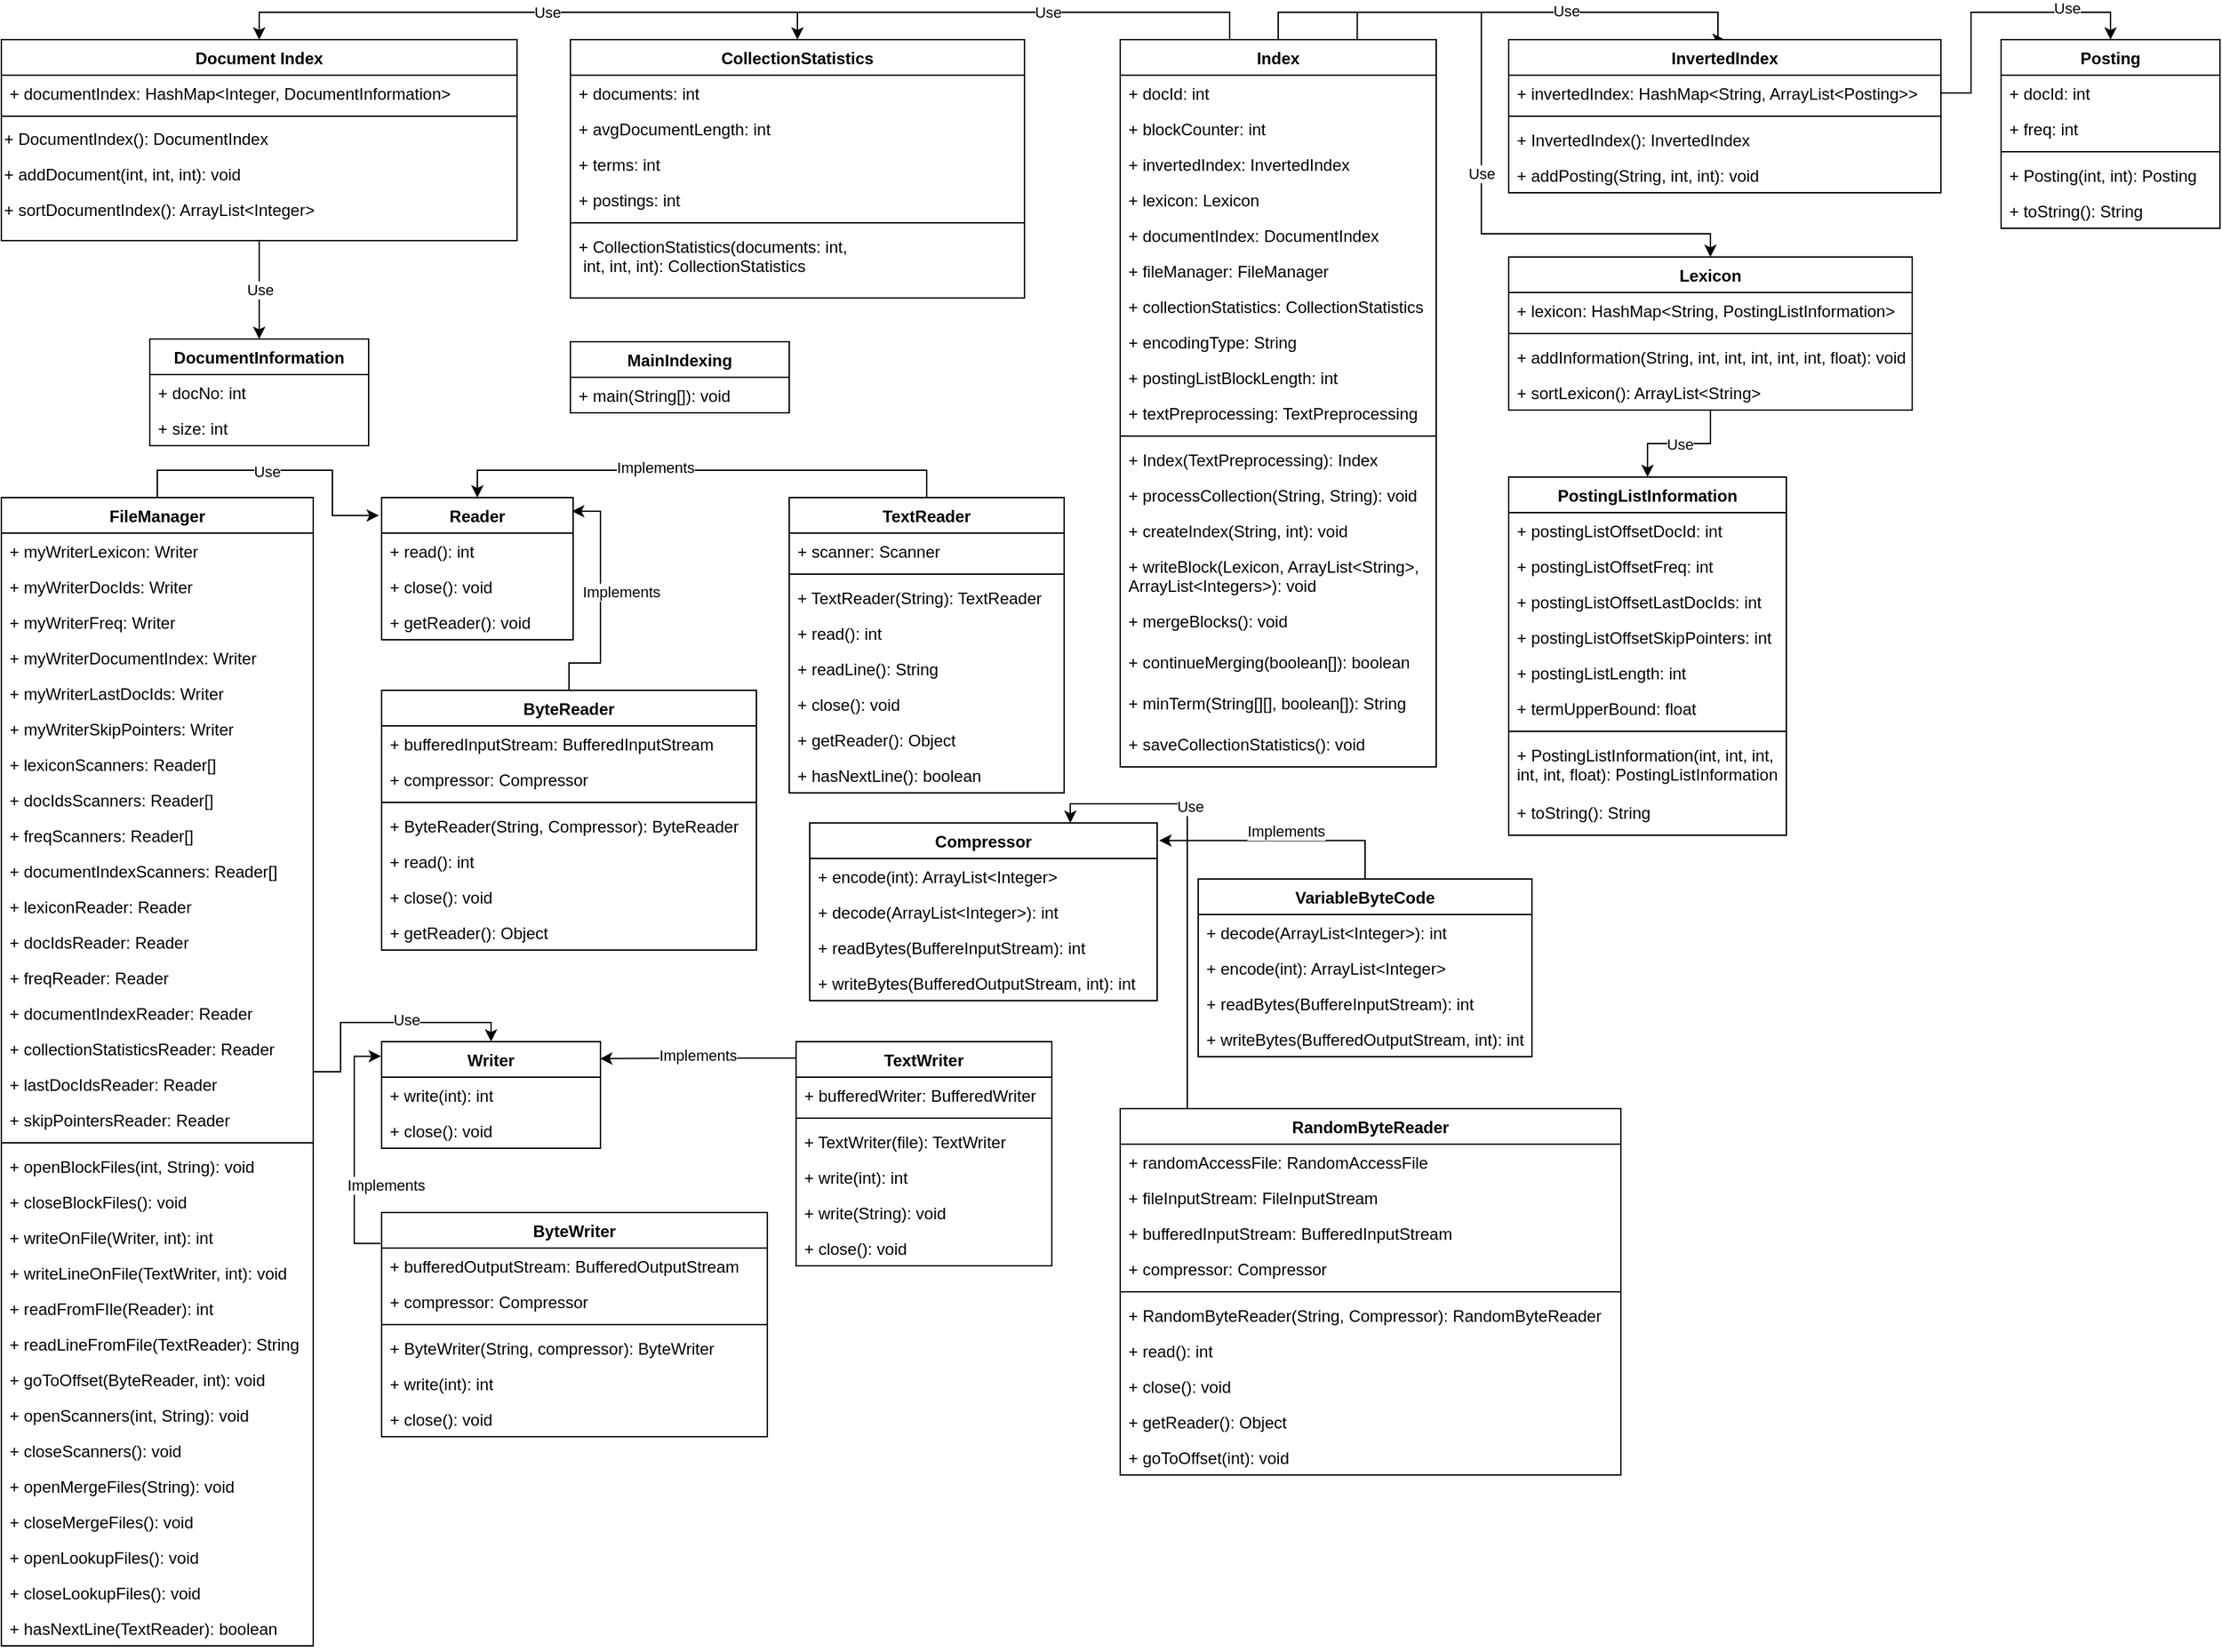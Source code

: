 <mxfile version="20.8.5" type="device"><diagram id="C5RBs43oDa-KdzZeNtuy" name="Page-1"><mxGraphModel dx="1522" dy="794" grid="0" gridSize="10" guides="1" tooltips="1" connect="1" arrows="1" fold="1" page="0" pageScale="1" pageWidth="827" pageHeight="1169" math="0" shadow="0"><root><mxCell id="WIyWlLk6GJQsqaUBKTNV-0"/><mxCell id="WIyWlLk6GJQsqaUBKTNV-1" parent="WIyWlLk6GJQsqaUBKTNV-0"/><mxCell id="ucRiOaPiNVV3cZj-f0h3-26" value="Use" style="edgeStyle=orthogonalEdgeStyle;rounded=0;orthogonalLoop=1;jettySize=auto;html=1;" parent="WIyWlLk6GJQsqaUBKTNV-1" source="zkfFHV4jXpPFQw0GAbJ--0" target="ucRiOaPiNVV3cZj-f0h3-18" edge="1"><mxGeometry relative="1" as="geometry"/></mxCell><mxCell id="zkfFHV4jXpPFQw0GAbJ--0" value="Document Index" style="swimlane;fontStyle=1;align=center;verticalAlign=top;childLayout=stackLayout;horizontal=1;startSize=26;horizontalStack=0;resizeParent=1;resizeLast=0;collapsible=1;marginBottom=0;rounded=0;shadow=0;strokeWidth=1;" parent="WIyWlLk6GJQsqaUBKTNV-1" vertex="1"><mxGeometry x="-69" y="81" width="377" height="147" as="geometry"><mxRectangle x="230" y="140" width="160" height="26" as="alternateBounds"/></mxGeometry></mxCell><mxCell id="zkfFHV4jXpPFQw0GAbJ--2" value="+ documentIndex: HashMap&lt;Integer, DocumentInformation&gt;" style="text;align=left;verticalAlign=top;spacingLeft=4;spacingRight=4;overflow=hidden;rotatable=0;points=[[0,0.5],[1,0.5]];portConstraint=eastwest;rounded=0;shadow=0;html=0;" parent="zkfFHV4jXpPFQw0GAbJ--0" vertex="1"><mxGeometry y="26" width="377" height="26" as="geometry"/></mxCell><mxCell id="zkfFHV4jXpPFQw0GAbJ--4" value="" style="line;html=1;strokeWidth=1;align=left;verticalAlign=middle;spacingTop=-1;spacingLeft=3;spacingRight=3;rotatable=0;labelPosition=right;points=[];portConstraint=eastwest;" parent="zkfFHV4jXpPFQw0GAbJ--0" vertex="1"><mxGeometry y="52" width="377" height="8" as="geometry"/></mxCell><mxCell id="ucRiOaPiNVV3cZj-f0h3-10" value="+ DocumentIndex(): DocumentIndex" style="text;html=1;align=left;verticalAlign=middle;resizable=0;points=[];autosize=1;strokeColor=none;fillColor=none;" parent="zkfFHV4jXpPFQw0GAbJ--0" vertex="1"><mxGeometry y="60" width="377" height="26" as="geometry"/></mxCell><mxCell id="ucRiOaPiNVV3cZj-f0h3-16" value="+ addDocument(int, int, int): void" style="text;html=1;align=left;verticalAlign=middle;resizable=0;points=[];autosize=1;strokeColor=none;fillColor=none;" parent="zkfFHV4jXpPFQw0GAbJ--0" vertex="1"><mxGeometry y="86" width="377" height="26" as="geometry"/></mxCell><mxCell id="ucRiOaPiNVV3cZj-f0h3-17" value="+ sortDocumentIndex(): ArrayList&amp;lt;Integer&amp;gt;" style="text;html=1;align=left;verticalAlign=middle;resizable=0;points=[];autosize=1;strokeColor=none;fillColor=none;" parent="zkfFHV4jXpPFQw0GAbJ--0" vertex="1"><mxGeometry y="112" width="377" height="26" as="geometry"/></mxCell><mxCell id="zkfFHV4jXpPFQw0GAbJ--17" value="CollectionStatistics" style="swimlane;fontStyle=1;align=center;verticalAlign=top;childLayout=stackLayout;horizontal=1;startSize=26;horizontalStack=0;resizeParent=1;resizeLast=0;collapsible=1;marginBottom=0;rounded=0;shadow=0;strokeWidth=1;" parent="WIyWlLk6GJQsqaUBKTNV-1" vertex="1"><mxGeometry x="347" y="81" width="332" height="189" as="geometry"><mxRectangle x="550" y="140" width="160" height="26" as="alternateBounds"/></mxGeometry></mxCell><mxCell id="zkfFHV4jXpPFQw0GAbJ--18" value="+ documents: int" style="text;align=left;verticalAlign=top;spacingLeft=4;spacingRight=4;overflow=hidden;rotatable=0;points=[[0,0.5],[1,0.5]];portConstraint=eastwest;" parent="zkfFHV4jXpPFQw0GAbJ--17" vertex="1"><mxGeometry y="26" width="332" height="26" as="geometry"/></mxCell><mxCell id="zkfFHV4jXpPFQw0GAbJ--19" value="+ avgDocumentLength: int" style="text;align=left;verticalAlign=top;spacingLeft=4;spacingRight=4;overflow=hidden;rotatable=0;points=[[0,0.5],[1,0.5]];portConstraint=eastwest;rounded=0;shadow=0;html=0;" parent="zkfFHV4jXpPFQw0GAbJ--17" vertex="1"><mxGeometry y="52" width="332" height="26" as="geometry"/></mxCell><mxCell id="zkfFHV4jXpPFQw0GAbJ--20" value="+ terms: int" style="text;align=left;verticalAlign=top;spacingLeft=4;spacingRight=4;overflow=hidden;rotatable=0;points=[[0,0.5],[1,0.5]];portConstraint=eastwest;rounded=0;shadow=0;html=0;" parent="zkfFHV4jXpPFQw0GAbJ--17" vertex="1"><mxGeometry y="78" width="332" height="26" as="geometry"/></mxCell><mxCell id="zkfFHV4jXpPFQw0GAbJ--21" value="+ postings: int" style="text;align=left;verticalAlign=top;spacingLeft=4;spacingRight=4;overflow=hidden;rotatable=0;points=[[0,0.5],[1,0.5]];portConstraint=eastwest;rounded=0;shadow=0;html=0;" parent="zkfFHV4jXpPFQw0GAbJ--17" vertex="1"><mxGeometry y="104" width="332" height="26" as="geometry"/></mxCell><mxCell id="zkfFHV4jXpPFQw0GAbJ--23" value="" style="line;html=1;strokeWidth=1;align=left;verticalAlign=middle;spacingTop=-1;spacingLeft=3;spacingRight=3;rotatable=0;labelPosition=right;points=[];portConstraint=eastwest;" parent="zkfFHV4jXpPFQw0GAbJ--17" vertex="1"><mxGeometry y="130" width="332" height="8" as="geometry"/></mxCell><mxCell id="zkfFHV4jXpPFQw0GAbJ--24" value="+ CollectionStatistics(documents: int,&#10; int, int, int): CollectionStatistics" style="text;align=left;verticalAlign=top;spacingLeft=4;spacingRight=4;overflow=hidden;rotatable=0;points=[[0,0.5],[1,0.5]];portConstraint=eastwest;" parent="zkfFHV4jXpPFQw0GAbJ--17" vertex="1"><mxGeometry y="138" width="332" height="43" as="geometry"/></mxCell><mxCell id="ucRiOaPiNVV3cZj-f0h3-18" value="DocumentInformation" style="swimlane;fontStyle=1;align=center;verticalAlign=top;childLayout=stackLayout;horizontal=1;startSize=26;horizontalStack=0;resizeParent=1;resizeParentMax=0;resizeLast=0;collapsible=1;marginBottom=0;" parent="WIyWlLk6GJQsqaUBKTNV-1" vertex="1"><mxGeometry x="39.5" y="300" width="160" height="78" as="geometry"/></mxCell><mxCell id="ucRiOaPiNVV3cZj-f0h3-19" value="+ docNo: int" style="text;strokeColor=none;fillColor=none;align=left;verticalAlign=top;spacingLeft=4;spacingRight=4;overflow=hidden;rotatable=0;points=[[0,0.5],[1,0.5]];portConstraint=eastwest;" parent="ucRiOaPiNVV3cZj-f0h3-18" vertex="1"><mxGeometry y="26" width="160" height="26" as="geometry"/></mxCell><mxCell id="ucRiOaPiNVV3cZj-f0h3-22" value="+ size: int" style="text;strokeColor=none;fillColor=none;align=left;verticalAlign=top;spacingLeft=4;spacingRight=4;overflow=hidden;rotatable=0;points=[[0,0.5],[1,0.5]];portConstraint=eastwest;" parent="ucRiOaPiNVV3cZj-f0h3-18" vertex="1"><mxGeometry y="52" width="160" height="26" as="geometry"/></mxCell><mxCell id="ucRiOaPiNVV3cZj-f0h3-31" style="edgeStyle=orthogonalEdgeStyle;rounded=0;orthogonalLoop=1;jettySize=auto;html=1;entryX=0.5;entryY=0;entryDx=0;entryDy=0;" parent="WIyWlLk6GJQsqaUBKTNV-1" source="ucRiOaPiNVV3cZj-f0h3-27" target="zkfFHV4jXpPFQw0GAbJ--17" edge="1"><mxGeometry relative="1" as="geometry"><Array as="points"><mxPoint x="829" y="61"/><mxPoint x="513" y="61"/></Array></mxGeometry></mxCell><mxCell id="ucRiOaPiNVV3cZj-f0h3-33" style="edgeStyle=orthogonalEdgeStyle;rounded=0;orthogonalLoop=1;jettySize=auto;html=1;entryX=0.5;entryY=0;entryDx=0;entryDy=0;" parent="WIyWlLk6GJQsqaUBKTNV-1" source="ucRiOaPiNVV3cZj-f0h3-27" target="zkfFHV4jXpPFQw0GAbJ--0" edge="1"><mxGeometry relative="1" as="geometry"><Array as="points"><mxPoint x="829" y="61"/><mxPoint x="120" y="61"/></Array></mxGeometry></mxCell><mxCell id="ucRiOaPiNVV3cZj-f0h3-35" value="Use" style="edgeLabel;html=1;align=center;verticalAlign=middle;resizable=0;points=[];" parent="ucRiOaPiNVV3cZj-f0h3-33" vertex="1" connectable="0"><mxGeometry x="-0.591" relative="1" as="geometry"><mxPoint as="offset"/></mxGeometry></mxCell><mxCell id="ucRiOaPiNVV3cZj-f0h3-36" value="Use" style="edgeLabel;html=1;align=center;verticalAlign=middle;resizable=0;points=[];" parent="ucRiOaPiNVV3cZj-f0h3-33" vertex="1" connectable="0"><mxGeometry x="0.386" relative="1" as="geometry"><mxPoint as="offset"/></mxGeometry></mxCell><mxCell id="ucRiOaPiNVV3cZj-f0h3-60" style="edgeStyle=orthogonalEdgeStyle;rounded=0;orthogonalLoop=1;jettySize=auto;html=1;entryX=0.5;entryY=0;entryDx=0;entryDy=0;" parent="WIyWlLk6GJQsqaUBKTNV-1" source="ucRiOaPiNVV3cZj-f0h3-27" target="ucRiOaPiNVV3cZj-f0h3-53" edge="1"><mxGeometry relative="1" as="geometry"><Array as="points"><mxPoint x="865" y="61"/><mxPoint x="1186" y="61"/></Array></mxGeometry></mxCell><mxCell id="ucRiOaPiNVV3cZj-f0h3-69" value="Use" style="edgeLabel;html=1;align=center;verticalAlign=middle;resizable=0;points=[];" parent="ucRiOaPiNVV3cZj-f0h3-60" vertex="1" connectable="0"><mxGeometry x="0.258" y="1" relative="1" as="geometry"><mxPoint as="offset"/></mxGeometry></mxCell><mxCell id="ucRiOaPiNVV3cZj-f0h3-74" value="Use" style="edgeStyle=orthogonalEdgeStyle;rounded=0;orthogonalLoop=1;jettySize=auto;html=1;entryX=0.5;entryY=0;entryDx=0;entryDy=0;exitX=0.75;exitY=0;exitDx=0;exitDy=0;" parent="WIyWlLk6GJQsqaUBKTNV-1" source="ucRiOaPiNVV3cZj-f0h3-27" target="ucRiOaPiNVV3cZj-f0h3-61" edge="1"><mxGeometry relative="1" as="geometry"><Array as="points"><mxPoint x="922" y="61"/><mxPoint x="1013" y="61"/><mxPoint x="1013" y="223"/><mxPoint x="1181" y="223"/></Array></mxGeometry></mxCell><mxCell id="ucRiOaPiNVV3cZj-f0h3-27" value="Index" style="swimlane;fontStyle=1;align=center;verticalAlign=top;childLayout=stackLayout;horizontal=1;startSize=26;horizontalStack=0;resizeParent=1;resizeParentMax=0;resizeLast=0;collapsible=1;marginBottom=0;" parent="WIyWlLk6GJQsqaUBKTNV-1" vertex="1"><mxGeometry x="749" y="81" width="231" height="532" as="geometry"/></mxCell><mxCell id="ucRiOaPiNVV3cZj-f0h3-28" value="+ docId: int" style="text;strokeColor=none;fillColor=none;align=left;verticalAlign=top;spacingLeft=4;spacingRight=4;overflow=hidden;rotatable=0;points=[[0,0.5],[1,0.5]];portConstraint=eastwest;" parent="ucRiOaPiNVV3cZj-f0h3-27" vertex="1"><mxGeometry y="26" width="231" height="26" as="geometry"/></mxCell><mxCell id="ucRiOaPiNVV3cZj-f0h3-37" value="+ blockCounter: int" style="text;strokeColor=none;fillColor=none;align=left;verticalAlign=top;spacingLeft=4;spacingRight=4;overflow=hidden;rotatable=0;points=[[0,0.5],[1,0.5]];portConstraint=eastwest;" parent="ucRiOaPiNVV3cZj-f0h3-27" vertex="1"><mxGeometry y="52" width="231" height="26" as="geometry"/></mxCell><mxCell id="ucRiOaPiNVV3cZj-f0h3-38" value="+ invertedIndex: InvertedIndex" style="text;strokeColor=none;fillColor=none;align=left;verticalAlign=top;spacingLeft=4;spacingRight=4;overflow=hidden;rotatable=0;points=[[0,0.5],[1,0.5]];portConstraint=eastwest;" parent="ucRiOaPiNVV3cZj-f0h3-27" vertex="1"><mxGeometry y="78" width="231" height="26" as="geometry"/></mxCell><mxCell id="ucRiOaPiNVV3cZj-f0h3-39" value="+ lexicon: Lexicon" style="text;strokeColor=none;fillColor=none;align=left;verticalAlign=top;spacingLeft=4;spacingRight=4;overflow=hidden;rotatable=0;points=[[0,0.5],[1,0.5]];portConstraint=eastwest;" parent="ucRiOaPiNVV3cZj-f0h3-27" vertex="1"><mxGeometry y="104" width="231" height="26" as="geometry"/></mxCell><mxCell id="ucRiOaPiNVV3cZj-f0h3-40" value="+ documentIndex: DocumentIndex" style="text;strokeColor=none;fillColor=none;align=left;verticalAlign=top;spacingLeft=4;spacingRight=4;overflow=hidden;rotatable=0;points=[[0,0.5],[1,0.5]];portConstraint=eastwest;" parent="ucRiOaPiNVV3cZj-f0h3-27" vertex="1"><mxGeometry y="130" width="231" height="26" as="geometry"/></mxCell><mxCell id="ucRiOaPiNVV3cZj-f0h3-41" value="+ fileManager: FileManager" style="text;strokeColor=none;fillColor=none;align=left;verticalAlign=top;spacingLeft=4;spacingRight=4;overflow=hidden;rotatable=0;points=[[0,0.5],[1,0.5]];portConstraint=eastwest;" parent="ucRiOaPiNVV3cZj-f0h3-27" vertex="1"><mxGeometry y="156" width="231" height="26" as="geometry"/></mxCell><mxCell id="ucRiOaPiNVV3cZj-f0h3-42" value="+ collectionStatistics: CollectionStatistics" style="text;strokeColor=none;fillColor=none;align=left;verticalAlign=top;spacingLeft=4;spacingRight=4;overflow=hidden;rotatable=0;points=[[0,0.5],[1,0.5]];portConstraint=eastwest;" parent="ucRiOaPiNVV3cZj-f0h3-27" vertex="1"><mxGeometry y="182" width="231" height="26" as="geometry"/></mxCell><mxCell id="ucRiOaPiNVV3cZj-f0h3-43" value="+ encodingType: String" style="text;strokeColor=none;fillColor=none;align=left;verticalAlign=top;spacingLeft=4;spacingRight=4;overflow=hidden;rotatable=0;points=[[0,0.5],[1,0.5]];portConstraint=eastwest;" parent="ucRiOaPiNVV3cZj-f0h3-27" vertex="1"><mxGeometry y="208" width="231" height="26" as="geometry"/></mxCell><mxCell id="ucRiOaPiNVV3cZj-f0h3-44" value="+ postingListBlockLength: int" style="text;strokeColor=none;fillColor=none;align=left;verticalAlign=top;spacingLeft=4;spacingRight=4;overflow=hidden;rotatable=0;points=[[0,0.5],[1,0.5]];portConstraint=eastwest;" parent="ucRiOaPiNVV3cZj-f0h3-27" vertex="1"><mxGeometry y="234" width="231" height="26" as="geometry"/></mxCell><mxCell id="ucRiOaPiNVV3cZj-f0h3-45" value="+ textPreprocessing: TextPreprocessing" style="text;strokeColor=none;fillColor=none;align=left;verticalAlign=top;spacingLeft=4;spacingRight=4;overflow=hidden;rotatable=0;points=[[0,0.5],[1,0.5]];portConstraint=eastwest;" parent="ucRiOaPiNVV3cZj-f0h3-27" vertex="1"><mxGeometry y="260" width="231" height="26" as="geometry"/></mxCell><mxCell id="ucRiOaPiNVV3cZj-f0h3-29" value="" style="line;strokeWidth=1;fillColor=none;align=left;verticalAlign=middle;spacingTop=-1;spacingLeft=3;spacingRight=3;rotatable=0;labelPosition=right;points=[];portConstraint=eastwest;strokeColor=inherit;" parent="ucRiOaPiNVV3cZj-f0h3-27" vertex="1"><mxGeometry y="286" width="231" height="8" as="geometry"/></mxCell><mxCell id="ucRiOaPiNVV3cZj-f0h3-30" value="+ Index(TextPreprocessing): Index" style="text;strokeColor=none;fillColor=none;align=left;verticalAlign=top;spacingLeft=4;spacingRight=4;overflow=hidden;rotatable=0;points=[[0,0.5],[1,0.5]];portConstraint=eastwest;" parent="ucRiOaPiNVV3cZj-f0h3-27" vertex="1"><mxGeometry y="294" width="231" height="26" as="geometry"/></mxCell><mxCell id="ucRiOaPiNVV3cZj-f0h3-46" value="+ processCollection(String, String): void" style="text;strokeColor=none;fillColor=none;align=left;verticalAlign=top;spacingLeft=4;spacingRight=4;overflow=hidden;rotatable=0;points=[[0,0.5],[1,0.5]];portConstraint=eastwest;" parent="ucRiOaPiNVV3cZj-f0h3-27" vertex="1"><mxGeometry y="320" width="231" height="26" as="geometry"/></mxCell><mxCell id="ucRiOaPiNVV3cZj-f0h3-47" value="+ createIndex(String, int): void" style="text;strokeColor=none;fillColor=none;align=left;verticalAlign=top;spacingLeft=4;spacingRight=4;overflow=hidden;rotatable=0;points=[[0,0.5],[1,0.5]];portConstraint=eastwest;" parent="ucRiOaPiNVV3cZj-f0h3-27" vertex="1"><mxGeometry y="346" width="231" height="26" as="geometry"/></mxCell><mxCell id="ucRiOaPiNVV3cZj-f0h3-48" value="+ writeBlock(Lexicon, ArrayList&lt;String&gt;, &#10;ArrayList&lt;Integers&gt;): void" style="text;strokeColor=none;fillColor=none;align=left;verticalAlign=top;spacingLeft=4;spacingRight=4;overflow=hidden;rotatable=0;points=[[0,0.5],[1,0.5]];portConstraint=eastwest;" parent="ucRiOaPiNVV3cZj-f0h3-27" vertex="1"><mxGeometry y="372" width="231" height="40" as="geometry"/></mxCell><mxCell id="ucRiOaPiNVV3cZj-f0h3-49" value="+ mergeBlocks(): void" style="text;strokeColor=none;fillColor=none;align=left;verticalAlign=top;spacingLeft=4;spacingRight=4;overflow=hidden;rotatable=0;points=[[0,0.5],[1,0.5]];portConstraint=eastwest;" parent="ucRiOaPiNVV3cZj-f0h3-27" vertex="1"><mxGeometry y="412" width="231" height="30" as="geometry"/></mxCell><mxCell id="ucRiOaPiNVV3cZj-f0h3-50" value="+ continueMerging(boolean[]): boolean" style="text;strokeColor=none;fillColor=none;align=left;verticalAlign=top;spacingLeft=4;spacingRight=4;overflow=hidden;rotatable=0;points=[[0,0.5],[1,0.5]];portConstraint=eastwest;" parent="ucRiOaPiNVV3cZj-f0h3-27" vertex="1"><mxGeometry y="442" width="231" height="30" as="geometry"/></mxCell><mxCell id="ucRiOaPiNVV3cZj-f0h3-51" value="+ minTerm(String[][], boolean[]): String" style="text;strokeColor=none;fillColor=none;align=left;verticalAlign=top;spacingLeft=4;spacingRight=4;overflow=hidden;rotatable=0;points=[[0,0.5],[1,0.5]];portConstraint=eastwest;" parent="ucRiOaPiNVV3cZj-f0h3-27" vertex="1"><mxGeometry y="472" width="231" height="30" as="geometry"/></mxCell><mxCell id="ucRiOaPiNVV3cZj-f0h3-52" value="+ saveCollectionStatistics(): void" style="text;strokeColor=none;fillColor=none;align=left;verticalAlign=top;spacingLeft=4;spacingRight=4;overflow=hidden;rotatable=0;points=[[0,0.5],[1,0.5]];portConstraint=eastwest;" parent="ucRiOaPiNVV3cZj-f0h3-27" vertex="1"><mxGeometry y="502" width="231" height="30" as="geometry"/></mxCell><mxCell id="ucRiOaPiNVV3cZj-f0h3-53" value="InvertedIndex" style="swimlane;fontStyle=1;align=center;verticalAlign=top;childLayout=stackLayout;horizontal=1;startSize=26;horizontalStack=0;resizeParent=1;resizeParentMax=0;resizeLast=0;collapsible=1;marginBottom=0;movable=1;resizable=1;rotatable=1;deletable=1;editable=1;connectable=1;" parent="WIyWlLk6GJQsqaUBKTNV-1" vertex="1"><mxGeometry x="1033" y="81" width="316" height="112" as="geometry"/></mxCell><mxCell id="ucRiOaPiNVV3cZj-f0h3-54" value="+ invertedIndex: HashMap&lt;String, ArrayList&lt;Posting&gt;&gt;" style="text;strokeColor=none;fillColor=none;align=left;verticalAlign=top;spacingLeft=4;spacingRight=4;overflow=hidden;rotatable=0;points=[[0,0.5],[1,0.5]];portConstraint=eastwest;" parent="ucRiOaPiNVV3cZj-f0h3-53" vertex="1"><mxGeometry y="26" width="316" height="26" as="geometry"/></mxCell><mxCell id="ucRiOaPiNVV3cZj-f0h3-55" value="" style="line;strokeWidth=1;fillColor=none;align=left;verticalAlign=middle;spacingTop=-1;spacingLeft=3;spacingRight=3;rotatable=0;labelPosition=right;points=[];portConstraint=eastwest;strokeColor=inherit;" parent="ucRiOaPiNVV3cZj-f0h3-53" vertex="1"><mxGeometry y="52" width="316" height="8" as="geometry"/></mxCell><mxCell id="ucRiOaPiNVV3cZj-f0h3-56" value="+ InvertedIndex(): InvertedIndex" style="text;strokeColor=none;fillColor=none;align=left;verticalAlign=top;spacingLeft=4;spacingRight=4;overflow=hidden;rotatable=0;points=[[0,0.5],[1,0.5]];portConstraint=eastwest;" parent="ucRiOaPiNVV3cZj-f0h3-53" vertex="1"><mxGeometry y="60" width="316" height="26" as="geometry"/></mxCell><mxCell id="ucRiOaPiNVV3cZj-f0h3-58" value="+ addPosting(String, int, int): void" style="text;strokeColor=none;fillColor=none;align=left;verticalAlign=top;spacingLeft=4;spacingRight=4;overflow=hidden;rotatable=0;points=[[0,0.5],[1,0.5]];portConstraint=eastwest;" parent="ucRiOaPiNVV3cZj-f0h3-53" vertex="1"><mxGeometry y="86" width="316" height="26" as="geometry"/></mxCell><mxCell id="ucRiOaPiNVV3cZj-f0h3-57" style="edgeStyle=orthogonalEdgeStyle;rounded=0;orthogonalLoop=1;jettySize=auto;html=1;exitX=1;exitY=0.5;exitDx=0;exitDy=0;" parent="ucRiOaPiNVV3cZj-f0h3-53" source="ucRiOaPiNVV3cZj-f0h3-54" target="ucRiOaPiNVV3cZj-f0h3-54" edge="1"><mxGeometry relative="1" as="geometry"/></mxCell><mxCell id="ucRiOaPiNVV3cZj-f0h3-75" value="Use" style="edgeStyle=orthogonalEdgeStyle;rounded=0;orthogonalLoop=1;jettySize=auto;html=1;entryX=0.5;entryY=0;entryDx=0;entryDy=0;" parent="WIyWlLk6GJQsqaUBKTNV-1" source="ucRiOaPiNVV3cZj-f0h3-61" target="ucRiOaPiNVV3cZj-f0h3-70" edge="1"><mxGeometry relative="1" as="geometry"/></mxCell><mxCell id="ucRiOaPiNVV3cZj-f0h3-61" value="Lexicon" style="swimlane;fontStyle=1;align=center;verticalAlign=top;childLayout=stackLayout;horizontal=1;startSize=26;horizontalStack=0;resizeParent=1;resizeParentMax=0;resizeLast=0;collapsible=1;marginBottom=0;" parent="WIyWlLk6GJQsqaUBKTNV-1" vertex="1"><mxGeometry x="1033" y="240" width="295" height="112" as="geometry"/></mxCell><mxCell id="ucRiOaPiNVV3cZj-f0h3-62" value="+ lexicon: HashMap&lt;String, PostingListInformation&gt;" style="text;strokeColor=none;fillColor=none;align=left;verticalAlign=top;spacingLeft=4;spacingRight=4;overflow=hidden;rotatable=0;points=[[0,0.5],[1,0.5]];portConstraint=eastwest;" parent="ucRiOaPiNVV3cZj-f0h3-61" vertex="1"><mxGeometry y="26" width="295" height="26" as="geometry"/></mxCell><mxCell id="ucRiOaPiNVV3cZj-f0h3-63" value="" style="line;strokeWidth=1;fillColor=none;align=left;verticalAlign=middle;spacingTop=-1;spacingLeft=3;spacingRight=3;rotatable=0;labelPosition=right;points=[];portConstraint=eastwest;strokeColor=inherit;" parent="ucRiOaPiNVV3cZj-f0h3-61" vertex="1"><mxGeometry y="52" width="295" height="8" as="geometry"/></mxCell><mxCell id="ucRiOaPiNVV3cZj-f0h3-64" value="+ addInformation(String, int, int, int, int, int, float): void" style="text;strokeColor=none;fillColor=none;align=left;verticalAlign=top;spacingLeft=4;spacingRight=4;overflow=hidden;rotatable=0;points=[[0,0.5],[1,0.5]];portConstraint=eastwest;" parent="ucRiOaPiNVV3cZj-f0h3-61" vertex="1"><mxGeometry y="60" width="295" height="26" as="geometry"/></mxCell><mxCell id="ucRiOaPiNVV3cZj-f0h3-65" value="+ sortLexicon(): ArrayList&lt;String&gt;" style="text;strokeColor=none;fillColor=none;align=left;verticalAlign=top;spacingLeft=4;spacingRight=4;overflow=hidden;rotatable=0;points=[[0,0.5],[1,0.5]];portConstraint=eastwest;" parent="ucRiOaPiNVV3cZj-f0h3-61" vertex="1"><mxGeometry y="86" width="295" height="26" as="geometry"/></mxCell><mxCell id="ucRiOaPiNVV3cZj-f0h3-70" value="PostingListInformation" style="swimlane;fontStyle=1;align=center;verticalAlign=top;childLayout=stackLayout;horizontal=1;startSize=26;horizontalStack=0;resizeParent=1;resizeParentMax=0;resizeLast=0;collapsible=1;marginBottom=0;" parent="WIyWlLk6GJQsqaUBKTNV-1" vertex="1"><mxGeometry x="1033" y="401" width="203" height="262" as="geometry"/></mxCell><mxCell id="ucRiOaPiNVV3cZj-f0h3-71" value="+ postingListOffsetDocId: int" style="text;strokeColor=none;fillColor=none;align=left;verticalAlign=top;spacingLeft=4;spacingRight=4;overflow=hidden;rotatable=0;points=[[0,0.5],[1,0.5]];portConstraint=eastwest;" parent="ucRiOaPiNVV3cZj-f0h3-70" vertex="1"><mxGeometry y="26" width="203" height="26" as="geometry"/></mxCell><mxCell id="ucRiOaPiNVV3cZj-f0h3-76" value="+ postingListOffsetFreq: int" style="text;strokeColor=none;fillColor=none;align=left;verticalAlign=top;spacingLeft=4;spacingRight=4;overflow=hidden;rotatable=0;points=[[0,0.5],[1,0.5]];portConstraint=eastwest;" parent="ucRiOaPiNVV3cZj-f0h3-70" vertex="1"><mxGeometry y="52" width="203" height="26" as="geometry"/></mxCell><mxCell id="ucRiOaPiNVV3cZj-f0h3-77" value="+ postingListOffsetLastDocIds: int" style="text;strokeColor=none;fillColor=none;align=left;verticalAlign=top;spacingLeft=4;spacingRight=4;overflow=hidden;rotatable=0;points=[[0,0.5],[1,0.5]];portConstraint=eastwest;" parent="ucRiOaPiNVV3cZj-f0h3-70" vertex="1"><mxGeometry y="78" width="203" height="26" as="geometry"/></mxCell><mxCell id="ucRiOaPiNVV3cZj-f0h3-78" value="+ postingListOffsetSkipPointers: int" style="text;strokeColor=none;fillColor=none;align=left;verticalAlign=top;spacingLeft=4;spacingRight=4;overflow=hidden;rotatable=0;points=[[0,0.5],[1,0.5]];portConstraint=eastwest;" parent="ucRiOaPiNVV3cZj-f0h3-70" vertex="1"><mxGeometry y="104" width="203" height="26" as="geometry"/></mxCell><mxCell id="ucRiOaPiNVV3cZj-f0h3-79" value="+ postingListLength: int" style="text;strokeColor=none;fillColor=none;align=left;verticalAlign=top;spacingLeft=4;spacingRight=4;overflow=hidden;rotatable=0;points=[[0,0.5],[1,0.5]];portConstraint=eastwest;" parent="ucRiOaPiNVV3cZj-f0h3-70" vertex="1"><mxGeometry y="130" width="203" height="26" as="geometry"/></mxCell><mxCell id="ucRiOaPiNVV3cZj-f0h3-80" value="+ termUpperBound: float" style="text;strokeColor=none;fillColor=none;align=left;verticalAlign=top;spacingLeft=4;spacingRight=4;overflow=hidden;rotatable=0;points=[[0,0.5],[1,0.5]];portConstraint=eastwest;" parent="ucRiOaPiNVV3cZj-f0h3-70" vertex="1"><mxGeometry y="156" width="203" height="26" as="geometry"/></mxCell><mxCell id="ucRiOaPiNVV3cZj-f0h3-72" value="" style="line;strokeWidth=1;fillColor=none;align=left;verticalAlign=middle;spacingTop=-1;spacingLeft=3;spacingRight=3;rotatable=0;labelPosition=right;points=[];portConstraint=eastwest;strokeColor=inherit;" parent="ucRiOaPiNVV3cZj-f0h3-70" vertex="1"><mxGeometry y="182" width="203" height="8" as="geometry"/></mxCell><mxCell id="ucRiOaPiNVV3cZj-f0h3-73" value="+ PostingListInformation(int, int, int, &#10;int, int, float): PostingListInformation" style="text;strokeColor=none;fillColor=none;align=left;verticalAlign=top;spacingLeft=4;spacingRight=4;overflow=hidden;rotatable=0;points=[[0,0.5],[1,0.5]];portConstraint=eastwest;" parent="ucRiOaPiNVV3cZj-f0h3-70" vertex="1"><mxGeometry y="190" width="203" height="42" as="geometry"/></mxCell><mxCell id="ucRiOaPiNVV3cZj-f0h3-81" value="+ toString(): String" style="text;strokeColor=none;fillColor=none;align=left;verticalAlign=top;spacingLeft=4;spacingRight=4;overflow=hidden;rotatable=0;points=[[0,0.5],[1,0.5]];portConstraint=eastwest;" parent="ucRiOaPiNVV3cZj-f0h3-70" vertex="1"><mxGeometry y="232" width="203" height="30" as="geometry"/></mxCell><mxCell id="ucRiOaPiNVV3cZj-f0h3-82" value="MainIndexing" style="swimlane;fontStyle=1;align=center;verticalAlign=top;childLayout=stackLayout;horizontal=1;startSize=26;horizontalStack=0;resizeParent=1;resizeParentMax=0;resizeLast=0;collapsible=1;marginBottom=0;" parent="WIyWlLk6GJQsqaUBKTNV-1" vertex="1"><mxGeometry x="347" y="302" width="160" height="52" as="geometry"/></mxCell><mxCell id="ucRiOaPiNVV3cZj-f0h3-85" value="+ main(String[]): void" style="text;strokeColor=none;fillColor=none;align=left;verticalAlign=top;spacingLeft=4;spacingRight=4;overflow=hidden;rotatable=0;points=[[0,0.5],[1,0.5]];portConstraint=eastwest;" parent="ucRiOaPiNVV3cZj-f0h3-82" vertex="1"><mxGeometry y="26" width="160" height="26" as="geometry"/></mxCell><mxCell id="ucRiOaPiNVV3cZj-f0h3-86" value="Posting" style="swimlane;fontStyle=1;align=center;verticalAlign=top;childLayout=stackLayout;horizontal=1;startSize=26;horizontalStack=0;resizeParent=1;resizeParentMax=0;resizeLast=0;collapsible=1;marginBottom=0;" parent="WIyWlLk6GJQsqaUBKTNV-1" vertex="1"><mxGeometry x="1393" y="81" width="160" height="138" as="geometry"/></mxCell><mxCell id="ucRiOaPiNVV3cZj-f0h3-87" value="+ docId: int" style="text;strokeColor=none;fillColor=none;align=left;verticalAlign=top;spacingLeft=4;spacingRight=4;overflow=hidden;rotatable=0;points=[[0,0.5],[1,0.5]];portConstraint=eastwest;" parent="ucRiOaPiNVV3cZj-f0h3-86" vertex="1"><mxGeometry y="26" width="160" height="26" as="geometry"/></mxCell><mxCell id="ucRiOaPiNVV3cZj-f0h3-90" value="+ freq: int" style="text;strokeColor=none;fillColor=none;align=left;verticalAlign=top;spacingLeft=4;spacingRight=4;overflow=hidden;rotatable=0;points=[[0,0.5],[1,0.5]];portConstraint=eastwest;" parent="ucRiOaPiNVV3cZj-f0h3-86" vertex="1"><mxGeometry y="52" width="160" height="26" as="geometry"/></mxCell><mxCell id="ucRiOaPiNVV3cZj-f0h3-88" value="" style="line;strokeWidth=1;fillColor=none;align=left;verticalAlign=middle;spacingTop=-1;spacingLeft=3;spacingRight=3;rotatable=0;labelPosition=right;points=[];portConstraint=eastwest;strokeColor=inherit;" parent="ucRiOaPiNVV3cZj-f0h3-86" vertex="1"><mxGeometry y="78" width="160" height="8" as="geometry"/></mxCell><mxCell id="ucRiOaPiNVV3cZj-f0h3-89" value="+ Posting(int, int): Posting" style="text;strokeColor=none;fillColor=none;align=left;verticalAlign=top;spacingLeft=4;spacingRight=4;overflow=hidden;rotatable=0;points=[[0,0.5],[1,0.5]];portConstraint=eastwest;" parent="ucRiOaPiNVV3cZj-f0h3-86" vertex="1"><mxGeometry y="86" width="160" height="26" as="geometry"/></mxCell><mxCell id="ucRiOaPiNVV3cZj-f0h3-91" value="+ toString(): String" style="text;strokeColor=none;fillColor=none;align=left;verticalAlign=top;spacingLeft=4;spacingRight=4;overflow=hidden;rotatable=0;points=[[0,0.5],[1,0.5]];portConstraint=eastwest;" parent="ucRiOaPiNVV3cZj-f0h3-86" vertex="1"><mxGeometry y="112" width="160" height="26" as="geometry"/></mxCell><mxCell id="ucRiOaPiNVV3cZj-f0h3-92" style="edgeStyle=orthogonalEdgeStyle;rounded=0;orthogonalLoop=1;jettySize=auto;html=1;entryX=0.5;entryY=0;entryDx=0;entryDy=0;" parent="WIyWlLk6GJQsqaUBKTNV-1" source="ucRiOaPiNVV3cZj-f0h3-54" target="ucRiOaPiNVV3cZj-f0h3-86" edge="1"><mxGeometry relative="1" as="geometry"/></mxCell><mxCell id="ucRiOaPiNVV3cZj-f0h3-93" value="Use" style="edgeLabel;html=1;align=center;verticalAlign=middle;resizable=0;points=[];" parent="ucRiOaPiNVV3cZj-f0h3-92" vertex="1" connectable="0"><mxGeometry x="0.485" y="3" relative="1" as="geometry"><mxPoint as="offset"/></mxGeometry></mxCell><mxCell id="ucRiOaPiNVV3cZj-f0h3-160" style="edgeStyle=orthogonalEdgeStyle;rounded=0;orthogonalLoop=1;jettySize=auto;html=1;exitX=0.5;exitY=0;exitDx=0;exitDy=0;entryX=-0.014;entryY=0.126;entryDx=0;entryDy=0;entryPerimeter=0;" parent="WIyWlLk6GJQsqaUBKTNV-1" source="ucRiOaPiNVV3cZj-f0h3-94" target="ucRiOaPiNVV3cZj-f0h3-128" edge="1"><mxGeometry relative="1" as="geometry"><mxPoint x="234" y="412" as="targetPoint"/><Array as="points"><mxPoint x="45" y="396"/><mxPoint x="173" y="396"/><mxPoint x="173" y="429"/></Array></mxGeometry></mxCell><mxCell id="ucRiOaPiNVV3cZj-f0h3-161" value="Use" style="edgeLabel;html=1;align=center;verticalAlign=middle;resizable=0;points=[];" parent="ucRiOaPiNVV3cZj-f0h3-160" vertex="1" connectable="0"><mxGeometry x="-0.072" y="-1" relative="1" as="geometry"><mxPoint as="offset"/></mxGeometry></mxCell><mxCell id="ucRiOaPiNVV3cZj-f0h3-171" style="edgeStyle=orthogonalEdgeStyle;rounded=0;orthogonalLoop=1;jettySize=auto;html=1;entryX=0.5;entryY=0;entryDx=0;entryDy=0;" parent="WIyWlLk6GJQsqaUBKTNV-1" source="ucRiOaPiNVV3cZj-f0h3-94" target="ucRiOaPiNVV3cZj-f0h3-162" edge="1"><mxGeometry relative="1" as="geometry"><mxPoint x="178.185" y="722.481" as="targetPoint"/><Array as="points"><mxPoint x="179" y="836"/><mxPoint x="179" y="800"/><mxPoint x="289" y="800"/></Array></mxGeometry></mxCell><mxCell id="ucRiOaPiNVV3cZj-f0h3-173" value="Use" style="edgeLabel;html=1;align=center;verticalAlign=middle;resizable=0;points=[];" parent="ucRiOaPiNVV3cZj-f0h3-171" vertex="1" connectable="0"><mxGeometry x="0.148" y="2" relative="1" as="geometry"><mxPoint as="offset"/></mxGeometry></mxCell><mxCell id="ucRiOaPiNVV3cZj-f0h3-94" value="FileManager" style="swimlane;fontStyle=1;align=center;verticalAlign=top;childLayout=stackLayout;horizontal=1;startSize=26;horizontalStack=0;resizeParent=1;resizeParentMax=0;resizeLast=0;collapsible=1;marginBottom=0;" parent="WIyWlLk6GJQsqaUBKTNV-1" vertex="1"><mxGeometry x="-69" y="416" width="228" height="840" as="geometry"/></mxCell><mxCell id="ucRiOaPiNVV3cZj-f0h3-95" value="+ myWriterLexicon: Writer" style="text;strokeColor=none;fillColor=none;align=left;verticalAlign=top;spacingLeft=4;spacingRight=4;overflow=hidden;rotatable=0;points=[[0,0.5],[1,0.5]];portConstraint=eastwest;" parent="ucRiOaPiNVV3cZj-f0h3-94" vertex="1"><mxGeometry y="26" width="228" height="26" as="geometry"/></mxCell><mxCell id="ucRiOaPiNVV3cZj-f0h3-98" value="+ myWriterDocIds: Writer" style="text;strokeColor=none;fillColor=none;align=left;verticalAlign=top;spacingLeft=4;spacingRight=4;overflow=hidden;rotatable=0;points=[[0,0.5],[1,0.5]];portConstraint=eastwest;" parent="ucRiOaPiNVV3cZj-f0h3-94" vertex="1"><mxGeometry y="52" width="228" height="26" as="geometry"/></mxCell><mxCell id="ucRiOaPiNVV3cZj-f0h3-99" value="+ myWriterFreq: Writer" style="text;strokeColor=none;fillColor=none;align=left;verticalAlign=top;spacingLeft=4;spacingRight=4;overflow=hidden;rotatable=0;points=[[0,0.5],[1,0.5]];portConstraint=eastwest;" parent="ucRiOaPiNVV3cZj-f0h3-94" vertex="1"><mxGeometry y="78" width="228" height="26" as="geometry"/></mxCell><mxCell id="ucRiOaPiNVV3cZj-f0h3-100" value="+ myWriterDocumentIndex: Writer" style="text;strokeColor=none;fillColor=none;align=left;verticalAlign=top;spacingLeft=4;spacingRight=4;overflow=hidden;rotatable=0;points=[[0,0.5],[1,0.5]];portConstraint=eastwest;" parent="ucRiOaPiNVV3cZj-f0h3-94" vertex="1"><mxGeometry y="104" width="228" height="26" as="geometry"/></mxCell><mxCell id="ucRiOaPiNVV3cZj-f0h3-101" value="+ myWriterLastDocIds: Writer" style="text;strokeColor=none;fillColor=none;align=left;verticalAlign=top;spacingLeft=4;spacingRight=4;overflow=hidden;rotatable=0;points=[[0,0.5],[1,0.5]];portConstraint=eastwest;" parent="ucRiOaPiNVV3cZj-f0h3-94" vertex="1"><mxGeometry y="130" width="228" height="26" as="geometry"/></mxCell><mxCell id="ucRiOaPiNVV3cZj-f0h3-102" value="+ myWriterSkipPointers: Writer" style="text;strokeColor=none;fillColor=none;align=left;verticalAlign=top;spacingLeft=4;spacingRight=4;overflow=hidden;rotatable=0;points=[[0,0.5],[1,0.5]];portConstraint=eastwest;" parent="ucRiOaPiNVV3cZj-f0h3-94" vertex="1"><mxGeometry y="156" width="228" height="26" as="geometry"/></mxCell><mxCell id="ucRiOaPiNVV3cZj-f0h3-103" value="+ lexiconScanners: Reader[]" style="text;strokeColor=none;fillColor=none;align=left;verticalAlign=top;spacingLeft=4;spacingRight=4;overflow=hidden;rotatable=0;points=[[0,0.5],[1,0.5]];portConstraint=eastwest;" parent="ucRiOaPiNVV3cZj-f0h3-94" vertex="1"><mxGeometry y="182" width="228" height="26" as="geometry"/></mxCell><mxCell id="ucRiOaPiNVV3cZj-f0h3-104" value="+ docIdsScanners: Reader[]" style="text;strokeColor=none;fillColor=none;align=left;verticalAlign=top;spacingLeft=4;spacingRight=4;overflow=hidden;rotatable=0;points=[[0,0.5],[1,0.5]];portConstraint=eastwest;" parent="ucRiOaPiNVV3cZj-f0h3-94" vertex="1"><mxGeometry y="208" width="228" height="26" as="geometry"/></mxCell><mxCell id="ucRiOaPiNVV3cZj-f0h3-105" value="+ freqScanners: Reader[]" style="text;strokeColor=none;fillColor=none;align=left;verticalAlign=top;spacingLeft=4;spacingRight=4;overflow=hidden;rotatable=0;points=[[0,0.5],[1,0.5]];portConstraint=eastwest;" parent="ucRiOaPiNVV3cZj-f0h3-94" vertex="1"><mxGeometry y="234" width="228" height="26" as="geometry"/></mxCell><mxCell id="ucRiOaPiNVV3cZj-f0h3-106" value="+ documentIndexScanners: Reader[]" style="text;strokeColor=none;fillColor=none;align=left;verticalAlign=top;spacingLeft=4;spacingRight=4;overflow=hidden;rotatable=0;points=[[0,0.5],[1,0.5]];portConstraint=eastwest;" parent="ucRiOaPiNVV3cZj-f0h3-94" vertex="1"><mxGeometry y="260" width="228" height="26" as="geometry"/></mxCell><mxCell id="ucRiOaPiNVV3cZj-f0h3-107" value="+ lexiconReader: Reader" style="text;strokeColor=none;fillColor=none;align=left;verticalAlign=top;spacingLeft=4;spacingRight=4;overflow=hidden;rotatable=0;points=[[0,0.5],[1,0.5]];portConstraint=eastwest;" parent="ucRiOaPiNVV3cZj-f0h3-94" vertex="1"><mxGeometry y="286" width="228" height="26" as="geometry"/></mxCell><mxCell id="ucRiOaPiNVV3cZj-f0h3-108" value="+ docIdsReader: Reader" style="text;strokeColor=none;fillColor=none;align=left;verticalAlign=top;spacingLeft=4;spacingRight=4;overflow=hidden;rotatable=0;points=[[0,0.5],[1,0.5]];portConstraint=eastwest;" parent="ucRiOaPiNVV3cZj-f0h3-94" vertex="1"><mxGeometry y="312" width="228" height="26" as="geometry"/></mxCell><mxCell id="ucRiOaPiNVV3cZj-f0h3-109" value="+ freqReader: Reader" style="text;strokeColor=none;fillColor=none;align=left;verticalAlign=top;spacingLeft=4;spacingRight=4;overflow=hidden;rotatable=0;points=[[0,0.5],[1,0.5]];portConstraint=eastwest;" parent="ucRiOaPiNVV3cZj-f0h3-94" vertex="1"><mxGeometry y="338" width="228" height="26" as="geometry"/></mxCell><mxCell id="ucRiOaPiNVV3cZj-f0h3-110" value="+ documentIndexReader: Reader" style="text;strokeColor=none;fillColor=none;align=left;verticalAlign=top;spacingLeft=4;spacingRight=4;overflow=hidden;rotatable=0;points=[[0,0.5],[1,0.5]];portConstraint=eastwest;" parent="ucRiOaPiNVV3cZj-f0h3-94" vertex="1"><mxGeometry y="364" width="228" height="26" as="geometry"/></mxCell><mxCell id="ucRiOaPiNVV3cZj-f0h3-111" value="+ collectionStatisticsReader: Reader" style="text;strokeColor=none;fillColor=none;align=left;verticalAlign=top;spacingLeft=4;spacingRight=4;overflow=hidden;rotatable=0;points=[[0,0.5],[1,0.5]];portConstraint=eastwest;" parent="ucRiOaPiNVV3cZj-f0h3-94" vertex="1"><mxGeometry y="390" width="228" height="26" as="geometry"/></mxCell><mxCell id="ucRiOaPiNVV3cZj-f0h3-112" value="+ lastDocIdsReader: Reader" style="text;strokeColor=none;fillColor=none;align=left;verticalAlign=top;spacingLeft=4;spacingRight=4;overflow=hidden;rotatable=0;points=[[0,0.5],[1,0.5]];portConstraint=eastwest;" parent="ucRiOaPiNVV3cZj-f0h3-94" vertex="1"><mxGeometry y="416" width="228" height="26" as="geometry"/></mxCell><mxCell id="ucRiOaPiNVV3cZj-f0h3-113" value="+ skipPointersReader: Reader" style="text;strokeColor=none;fillColor=none;align=left;verticalAlign=top;spacingLeft=4;spacingRight=4;overflow=hidden;rotatable=0;points=[[0,0.5],[1,0.5]];portConstraint=eastwest;" parent="ucRiOaPiNVV3cZj-f0h3-94" vertex="1"><mxGeometry y="442" width="228" height="26" as="geometry"/></mxCell><mxCell id="ucRiOaPiNVV3cZj-f0h3-96" value="" style="line;strokeWidth=1;fillColor=none;align=left;verticalAlign=middle;spacingTop=-1;spacingLeft=3;spacingRight=3;rotatable=0;labelPosition=right;points=[];portConstraint=eastwest;strokeColor=inherit;" parent="ucRiOaPiNVV3cZj-f0h3-94" vertex="1"><mxGeometry y="468" width="228" height="8" as="geometry"/></mxCell><mxCell id="ucRiOaPiNVV3cZj-f0h3-97" value="+ openBlockFiles(int, String): void" style="text;strokeColor=none;fillColor=none;align=left;verticalAlign=top;spacingLeft=4;spacingRight=4;overflow=hidden;rotatable=0;points=[[0,0.5],[1,0.5]];portConstraint=eastwest;" parent="ucRiOaPiNVV3cZj-f0h3-94" vertex="1"><mxGeometry y="476" width="228" height="26" as="geometry"/></mxCell><mxCell id="ucRiOaPiNVV3cZj-f0h3-115" value="+ closeBlockFiles(): void" style="text;strokeColor=none;fillColor=none;align=left;verticalAlign=top;spacingLeft=4;spacingRight=4;overflow=hidden;rotatable=0;points=[[0,0.5],[1,0.5]];portConstraint=eastwest;" parent="ucRiOaPiNVV3cZj-f0h3-94" vertex="1"><mxGeometry y="502" width="228" height="26" as="geometry"/></mxCell><mxCell id="ucRiOaPiNVV3cZj-f0h3-116" value="+ writeOnFile(Writer, int): int" style="text;strokeColor=none;fillColor=none;align=left;verticalAlign=top;spacingLeft=4;spacingRight=4;overflow=hidden;rotatable=0;points=[[0,0.5],[1,0.5]];portConstraint=eastwest;" parent="ucRiOaPiNVV3cZj-f0h3-94" vertex="1"><mxGeometry y="528" width="228" height="26" as="geometry"/></mxCell><mxCell id="ucRiOaPiNVV3cZj-f0h3-117" value="+ writeLineOnFile(TextWriter, int): void" style="text;strokeColor=none;fillColor=none;align=left;verticalAlign=top;spacingLeft=4;spacingRight=4;overflow=hidden;rotatable=0;points=[[0,0.5],[1,0.5]];portConstraint=eastwest;" parent="ucRiOaPiNVV3cZj-f0h3-94" vertex="1"><mxGeometry y="554" width="228" height="26" as="geometry"/></mxCell><mxCell id="ucRiOaPiNVV3cZj-f0h3-118" value="+ readFromFIle(Reader): int" style="text;strokeColor=none;fillColor=none;align=left;verticalAlign=top;spacingLeft=4;spacingRight=4;overflow=hidden;rotatable=0;points=[[0,0.5],[1,0.5]];portConstraint=eastwest;" parent="ucRiOaPiNVV3cZj-f0h3-94" vertex="1"><mxGeometry y="580" width="228" height="26" as="geometry"/></mxCell><mxCell id="ucRiOaPiNVV3cZj-f0h3-119" value="+ readLineFromFile(TextReader): String" style="text;strokeColor=none;fillColor=none;align=left;verticalAlign=top;spacingLeft=4;spacingRight=4;overflow=hidden;rotatable=0;points=[[0,0.5],[1,0.5]];portConstraint=eastwest;" parent="ucRiOaPiNVV3cZj-f0h3-94" vertex="1"><mxGeometry y="606" width="228" height="26" as="geometry"/></mxCell><mxCell id="ucRiOaPiNVV3cZj-f0h3-120" value="+ goToOffset(ByteReader, int): void" style="text;strokeColor=none;fillColor=none;align=left;verticalAlign=top;spacingLeft=4;spacingRight=4;overflow=hidden;rotatable=0;points=[[0,0.5],[1,0.5]];portConstraint=eastwest;" parent="ucRiOaPiNVV3cZj-f0h3-94" vertex="1"><mxGeometry y="632" width="228" height="26" as="geometry"/></mxCell><mxCell id="ucRiOaPiNVV3cZj-f0h3-121" value="+ openScanners(int, String): void" style="text;strokeColor=none;fillColor=none;align=left;verticalAlign=top;spacingLeft=4;spacingRight=4;overflow=hidden;rotatable=0;points=[[0,0.5],[1,0.5]];portConstraint=eastwest;" parent="ucRiOaPiNVV3cZj-f0h3-94" vertex="1"><mxGeometry y="658" width="228" height="26" as="geometry"/></mxCell><mxCell id="ucRiOaPiNVV3cZj-f0h3-122" value="+ closeScanners(): void" style="text;strokeColor=none;fillColor=none;align=left;verticalAlign=top;spacingLeft=4;spacingRight=4;overflow=hidden;rotatable=0;points=[[0,0.5],[1,0.5]];portConstraint=eastwest;" parent="ucRiOaPiNVV3cZj-f0h3-94" vertex="1"><mxGeometry y="684" width="228" height="26" as="geometry"/></mxCell><mxCell id="ucRiOaPiNVV3cZj-f0h3-123" value="+ openMergeFiles(String): void" style="text;strokeColor=none;fillColor=none;align=left;verticalAlign=top;spacingLeft=4;spacingRight=4;overflow=hidden;rotatable=0;points=[[0,0.5],[1,0.5]];portConstraint=eastwest;" parent="ucRiOaPiNVV3cZj-f0h3-94" vertex="1"><mxGeometry y="710" width="228" height="26" as="geometry"/></mxCell><mxCell id="ucRiOaPiNVV3cZj-f0h3-124" value="+ closeMergeFiles(): void" style="text;strokeColor=none;fillColor=none;align=left;verticalAlign=top;spacingLeft=4;spacingRight=4;overflow=hidden;rotatable=0;points=[[0,0.5],[1,0.5]];portConstraint=eastwest;" parent="ucRiOaPiNVV3cZj-f0h3-94" vertex="1"><mxGeometry y="736" width="228" height="26" as="geometry"/></mxCell><mxCell id="ucRiOaPiNVV3cZj-f0h3-125" value="+ openLookupFiles(): void" style="text;strokeColor=none;fillColor=none;align=left;verticalAlign=top;spacingLeft=4;spacingRight=4;overflow=hidden;rotatable=0;points=[[0,0.5],[1,0.5]];portConstraint=eastwest;" parent="ucRiOaPiNVV3cZj-f0h3-94" vertex="1"><mxGeometry y="762" width="228" height="26" as="geometry"/></mxCell><mxCell id="ucRiOaPiNVV3cZj-f0h3-126" value="+ closeLookupFiles(): void" style="text;strokeColor=none;fillColor=none;align=left;verticalAlign=top;spacingLeft=4;spacingRight=4;overflow=hidden;rotatable=0;points=[[0,0.5],[1,0.5]];portConstraint=eastwest;" parent="ucRiOaPiNVV3cZj-f0h3-94" vertex="1"><mxGeometry y="788" width="228" height="26" as="geometry"/></mxCell><mxCell id="ucRiOaPiNVV3cZj-f0h3-127" value="+ hasNextLine(TextReader): boolean" style="text;strokeColor=none;fillColor=none;align=left;verticalAlign=top;spacingLeft=4;spacingRight=4;overflow=hidden;rotatable=0;points=[[0,0.5],[1,0.5]];portConstraint=eastwest;" parent="ucRiOaPiNVV3cZj-f0h3-94" vertex="1"><mxGeometry y="814" width="228" height="26" as="geometry"/></mxCell><mxCell id="ucRiOaPiNVV3cZj-f0h3-128" value="Reader" style="swimlane;fontStyle=1;childLayout=stackLayout;horizontal=1;startSize=26;fillColor=none;horizontalStack=0;resizeParent=1;resizeParentMax=0;resizeLast=0;collapsible=1;marginBottom=0;" parent="WIyWlLk6GJQsqaUBKTNV-1" vertex="1"><mxGeometry x="209" y="416" width="140" height="104" as="geometry"/></mxCell><mxCell id="ucRiOaPiNVV3cZj-f0h3-129" value="+ read(): int" style="text;strokeColor=none;fillColor=none;align=left;verticalAlign=top;spacingLeft=4;spacingRight=4;overflow=hidden;rotatable=0;points=[[0,0.5],[1,0.5]];portConstraint=eastwest;" parent="ucRiOaPiNVV3cZj-f0h3-128" vertex="1"><mxGeometry y="26" width="140" height="26" as="geometry"/></mxCell><mxCell id="ucRiOaPiNVV3cZj-f0h3-130" value="+ close(): void" style="text;strokeColor=none;fillColor=none;align=left;verticalAlign=top;spacingLeft=4;spacingRight=4;overflow=hidden;rotatable=0;points=[[0,0.5],[1,0.5]];portConstraint=eastwest;" parent="ucRiOaPiNVV3cZj-f0h3-128" vertex="1"><mxGeometry y="52" width="140" height="26" as="geometry"/></mxCell><mxCell id="ucRiOaPiNVV3cZj-f0h3-131" value="+ getReader(): void" style="text;strokeColor=none;fillColor=none;align=left;verticalAlign=top;spacingLeft=4;spacingRight=4;overflow=hidden;rotatable=0;points=[[0,0.5],[1,0.5]];portConstraint=eastwest;" parent="ucRiOaPiNVV3cZj-f0h3-128" vertex="1"><mxGeometry y="78" width="140" height="26" as="geometry"/></mxCell><mxCell id="ucRiOaPiNVV3cZj-f0h3-149" style="edgeStyle=orthogonalEdgeStyle;rounded=0;orthogonalLoop=1;jettySize=auto;html=1;entryX=0.994;entryY=0.096;entryDx=0;entryDy=0;entryPerimeter=0;" parent="WIyWlLk6GJQsqaUBKTNV-1" source="ucRiOaPiNVV3cZj-f0h3-132" target="ucRiOaPiNVV3cZj-f0h3-128" edge="1"><mxGeometry relative="1" as="geometry"/></mxCell><mxCell id="ucRiOaPiNVV3cZj-f0h3-150" value="Implements" style="edgeLabel;html=1;align=center;verticalAlign=middle;resizable=0;points=[];" parent="ucRiOaPiNVV3cZj-f0h3-149" vertex="1" connectable="0"><mxGeometry x="0.164" y="-1" relative="1" as="geometry"><mxPoint x="14" y="7" as="offset"/></mxGeometry></mxCell><mxCell id="ucRiOaPiNVV3cZj-f0h3-132" value="ByteReader" style="swimlane;fontStyle=1;align=center;verticalAlign=top;childLayout=stackLayout;horizontal=1;startSize=26;horizontalStack=0;resizeParent=1;resizeParentMax=0;resizeLast=0;collapsible=1;marginBottom=0;" parent="WIyWlLk6GJQsqaUBKTNV-1" vertex="1"><mxGeometry x="209" y="557" width="274" height="190" as="geometry"/></mxCell><mxCell id="ucRiOaPiNVV3cZj-f0h3-133" value="+ bufferedInputStream: BufferedInputStream" style="text;strokeColor=none;fillColor=none;align=left;verticalAlign=top;spacingLeft=4;spacingRight=4;overflow=hidden;rotatable=0;points=[[0,0.5],[1,0.5]];portConstraint=eastwest;" parent="ucRiOaPiNVV3cZj-f0h3-132" vertex="1"><mxGeometry y="26" width="274" height="26" as="geometry"/></mxCell><mxCell id="ucRiOaPiNVV3cZj-f0h3-136" value="+ compressor: Compressor" style="text;strokeColor=none;fillColor=none;align=left;verticalAlign=top;spacingLeft=4;spacingRight=4;overflow=hidden;rotatable=0;points=[[0,0.5],[1,0.5]];portConstraint=eastwest;" parent="ucRiOaPiNVV3cZj-f0h3-132" vertex="1"><mxGeometry y="52" width="274" height="26" as="geometry"/></mxCell><mxCell id="ucRiOaPiNVV3cZj-f0h3-134" value="" style="line;strokeWidth=1;fillColor=none;align=left;verticalAlign=middle;spacingTop=-1;spacingLeft=3;spacingRight=3;rotatable=0;labelPosition=right;points=[];portConstraint=eastwest;strokeColor=inherit;" parent="ucRiOaPiNVV3cZj-f0h3-132" vertex="1"><mxGeometry y="78" width="274" height="8" as="geometry"/></mxCell><mxCell id="ucRiOaPiNVV3cZj-f0h3-135" value="+ ByteReader(String, Compressor): ByteReader" style="text;strokeColor=none;fillColor=none;align=left;verticalAlign=top;spacingLeft=4;spacingRight=4;overflow=hidden;rotatable=0;points=[[0,0.5],[1,0.5]];portConstraint=eastwest;" parent="ucRiOaPiNVV3cZj-f0h3-132" vertex="1"><mxGeometry y="86" width="274" height="26" as="geometry"/></mxCell><mxCell id="ucRiOaPiNVV3cZj-f0h3-137" value="+ read(): int" style="text;strokeColor=none;fillColor=none;align=left;verticalAlign=top;spacingLeft=4;spacingRight=4;overflow=hidden;rotatable=0;points=[[0,0.5],[1,0.5]];portConstraint=eastwest;" parent="ucRiOaPiNVV3cZj-f0h3-132" vertex="1"><mxGeometry y="112" width="274" height="26" as="geometry"/></mxCell><mxCell id="ucRiOaPiNVV3cZj-f0h3-138" value="+ close(): void" style="text;strokeColor=none;fillColor=none;align=left;verticalAlign=top;spacingLeft=4;spacingRight=4;overflow=hidden;rotatable=0;points=[[0,0.5],[1,0.5]];portConstraint=eastwest;" parent="ucRiOaPiNVV3cZj-f0h3-132" vertex="1"><mxGeometry y="138" width="274" height="26" as="geometry"/></mxCell><mxCell id="ucRiOaPiNVV3cZj-f0h3-139" value="+ getReader(): Object" style="text;strokeColor=none;fillColor=none;align=left;verticalAlign=top;spacingLeft=4;spacingRight=4;overflow=hidden;rotatable=0;points=[[0,0.5],[1,0.5]];portConstraint=eastwest;" parent="ucRiOaPiNVV3cZj-f0h3-132" vertex="1"><mxGeometry y="164" width="274" height="26" as="geometry"/></mxCell><mxCell id="ucRiOaPiNVV3cZj-f0h3-148" style="edgeStyle=orthogonalEdgeStyle;rounded=0;orthogonalLoop=1;jettySize=auto;html=1;entryX=0.5;entryY=0;entryDx=0;entryDy=0;exitX=0.5;exitY=0;exitDx=0;exitDy=0;" parent="WIyWlLk6GJQsqaUBKTNV-1" source="ucRiOaPiNVV3cZj-f0h3-142" target="ucRiOaPiNVV3cZj-f0h3-128" edge="1"><mxGeometry relative="1" as="geometry"/></mxCell><mxCell id="ucRiOaPiNVV3cZj-f0h3-151" value="Implements" style="edgeLabel;html=1;align=center;verticalAlign=middle;resizable=0;points=[];" parent="ucRiOaPiNVV3cZj-f0h3-148" vertex="1" connectable="0"><mxGeometry x="0.187" y="-2" relative="1" as="geometry"><mxPoint as="offset"/></mxGeometry></mxCell><mxCell id="ucRiOaPiNVV3cZj-f0h3-142" value="TextReader" style="swimlane;fontStyle=1;align=center;verticalAlign=top;childLayout=stackLayout;horizontal=1;startSize=26;horizontalStack=0;resizeParent=1;resizeParentMax=0;resizeLast=0;collapsible=1;marginBottom=0;" parent="WIyWlLk6GJQsqaUBKTNV-1" vertex="1"><mxGeometry x="507" y="416" width="201" height="216" as="geometry"/></mxCell><mxCell id="ucRiOaPiNVV3cZj-f0h3-143" value="+ scanner: Scanner" style="text;strokeColor=none;fillColor=none;align=left;verticalAlign=top;spacingLeft=4;spacingRight=4;overflow=hidden;rotatable=0;points=[[0,0.5],[1,0.5]];portConstraint=eastwest;" parent="ucRiOaPiNVV3cZj-f0h3-142" vertex="1"><mxGeometry y="26" width="201" height="26" as="geometry"/></mxCell><mxCell id="ucRiOaPiNVV3cZj-f0h3-144" value="" style="line;strokeWidth=1;fillColor=none;align=left;verticalAlign=middle;spacingTop=-1;spacingLeft=3;spacingRight=3;rotatable=0;labelPosition=right;points=[];portConstraint=eastwest;strokeColor=inherit;" parent="ucRiOaPiNVV3cZj-f0h3-142" vertex="1"><mxGeometry y="52" width="201" height="8" as="geometry"/></mxCell><mxCell id="ucRiOaPiNVV3cZj-f0h3-154" value="+ TextReader(String): TextReader" style="text;strokeColor=none;fillColor=none;align=left;verticalAlign=top;spacingLeft=4;spacingRight=4;overflow=hidden;rotatable=0;points=[[0,0.5],[1,0.5]];portConstraint=eastwest;" parent="ucRiOaPiNVV3cZj-f0h3-142" vertex="1"><mxGeometry y="60" width="201" height="26" as="geometry"/></mxCell><mxCell id="ucRiOaPiNVV3cZj-f0h3-155" value="+ read(): int" style="text;strokeColor=none;fillColor=none;align=left;verticalAlign=top;spacingLeft=4;spacingRight=4;overflow=hidden;rotatable=0;points=[[0,0.5],[1,0.5]];portConstraint=eastwest;" parent="ucRiOaPiNVV3cZj-f0h3-142" vertex="1"><mxGeometry y="86" width="201" height="26" as="geometry"/></mxCell><mxCell id="ucRiOaPiNVV3cZj-f0h3-145" value="+ readLine(): String" style="text;strokeColor=none;fillColor=none;align=left;verticalAlign=top;spacingLeft=4;spacingRight=4;overflow=hidden;rotatable=0;points=[[0,0.5],[1,0.5]];portConstraint=eastwest;" parent="ucRiOaPiNVV3cZj-f0h3-142" vertex="1"><mxGeometry y="112" width="201" height="26" as="geometry"/></mxCell><mxCell id="ucRiOaPiNVV3cZj-f0h3-157" value="+ close(): void" style="text;strokeColor=none;fillColor=none;align=left;verticalAlign=top;spacingLeft=4;spacingRight=4;overflow=hidden;rotatable=0;points=[[0,0.5],[1,0.5]];portConstraint=eastwest;" parent="ucRiOaPiNVV3cZj-f0h3-142" vertex="1"><mxGeometry y="138" width="201" height="26" as="geometry"/></mxCell><mxCell id="ucRiOaPiNVV3cZj-f0h3-159" value="+ getReader(): Object" style="text;strokeColor=none;fillColor=none;align=left;verticalAlign=top;spacingLeft=4;spacingRight=4;overflow=hidden;rotatable=0;points=[[0,0.5],[1,0.5]];portConstraint=eastwest;" parent="ucRiOaPiNVV3cZj-f0h3-142" vertex="1"><mxGeometry y="164" width="201" height="26" as="geometry"/></mxCell><mxCell id="ucRiOaPiNVV3cZj-f0h3-158" value="+ hasNextLine(): boolean" style="text;strokeColor=none;fillColor=none;align=left;verticalAlign=top;spacingLeft=4;spacingRight=4;overflow=hidden;rotatable=0;points=[[0,0.5],[1,0.5]];portConstraint=eastwest;" parent="ucRiOaPiNVV3cZj-f0h3-142" vertex="1"><mxGeometry y="190" width="201" height="26" as="geometry"/></mxCell><mxCell id="ucRiOaPiNVV3cZj-f0h3-162" value="Writer" style="swimlane;fontStyle=1;align=center;verticalAlign=top;childLayout=stackLayout;horizontal=1;startSize=26;horizontalStack=0;resizeParent=1;resizeParentMax=0;resizeLast=0;collapsible=1;marginBottom=0;" parent="WIyWlLk6GJQsqaUBKTNV-1" vertex="1"><mxGeometry x="209" y="814" width="160" height="78" as="geometry"/></mxCell><mxCell id="ucRiOaPiNVV3cZj-f0h3-165" value="+ write(int): int" style="text;strokeColor=none;fillColor=none;align=left;verticalAlign=top;spacingLeft=4;spacingRight=4;overflow=hidden;rotatable=0;points=[[0,0.5],[1,0.5]];portConstraint=eastwest;" parent="ucRiOaPiNVV3cZj-f0h3-162" vertex="1"><mxGeometry y="26" width="160" height="26" as="geometry"/></mxCell><mxCell id="ucRiOaPiNVV3cZj-f0h3-166" value="+ close(): void" style="text;strokeColor=none;fillColor=none;align=left;verticalAlign=top;spacingLeft=4;spacingRight=4;overflow=hidden;rotatable=0;points=[[0,0.5],[1,0.5]];portConstraint=eastwest;" parent="ucRiOaPiNVV3cZj-f0h3-162" vertex="1"><mxGeometry y="52" width="160" height="26" as="geometry"/></mxCell><mxCell id="ucRiOaPiNVV3cZj-f0h3-174" style="edgeStyle=orthogonalEdgeStyle;rounded=0;orthogonalLoop=1;jettySize=auto;html=1;entryX=-0.003;entryY=0.137;entryDx=0;entryDy=0;entryPerimeter=0;exitX=-0.003;exitY=0.138;exitDx=0;exitDy=0;exitPerimeter=0;" parent="WIyWlLk6GJQsqaUBKTNV-1" source="ucRiOaPiNVV3cZj-f0h3-167" target="ucRiOaPiNVV3cZj-f0h3-162" edge="1"><mxGeometry relative="1" as="geometry"/></mxCell><mxCell id="ucRiOaPiNVV3cZj-f0h3-175" value="Implements" style="edgeLabel;html=1;align=center;verticalAlign=middle;resizable=0;points=[];" parent="ucRiOaPiNVV3cZj-f0h3-174" vertex="1" connectable="0"><mxGeometry x="0.144" y="2" relative="1" as="geometry"><mxPoint x="25" y="38" as="offset"/></mxGeometry></mxCell><mxCell id="ucRiOaPiNVV3cZj-f0h3-167" value="ByteWriter" style="swimlane;fontStyle=1;align=center;verticalAlign=top;childLayout=stackLayout;horizontal=1;startSize=26;horizontalStack=0;resizeParent=1;resizeParentMax=0;resizeLast=0;collapsible=1;marginBottom=0;" parent="WIyWlLk6GJQsqaUBKTNV-1" vertex="1"><mxGeometry x="209" y="939" width="282" height="164" as="geometry"/></mxCell><mxCell id="ucRiOaPiNVV3cZj-f0h3-168" value="+ bufferedOutputStream: BufferedOutputStream" style="text;strokeColor=none;fillColor=none;align=left;verticalAlign=top;spacingLeft=4;spacingRight=4;overflow=hidden;rotatable=0;points=[[0,0.5],[1,0.5]];portConstraint=eastwest;" parent="ucRiOaPiNVV3cZj-f0h3-167" vertex="1"><mxGeometry y="26" width="282" height="26" as="geometry"/></mxCell><mxCell id="ucRiOaPiNVV3cZj-f0h3-176" value="+ compressor: Compressor" style="text;strokeColor=none;fillColor=none;align=left;verticalAlign=top;spacingLeft=4;spacingRight=4;overflow=hidden;rotatable=0;points=[[0,0.5],[1,0.5]];portConstraint=eastwest;" parent="ucRiOaPiNVV3cZj-f0h3-167" vertex="1"><mxGeometry y="52" width="282" height="26" as="geometry"/></mxCell><mxCell id="ucRiOaPiNVV3cZj-f0h3-169" value="" style="line;strokeWidth=1;fillColor=none;align=left;verticalAlign=middle;spacingTop=-1;spacingLeft=3;spacingRight=3;rotatable=0;labelPosition=right;points=[];portConstraint=eastwest;strokeColor=inherit;" parent="ucRiOaPiNVV3cZj-f0h3-167" vertex="1"><mxGeometry y="78" width="282" height="8" as="geometry"/></mxCell><mxCell id="ucRiOaPiNVV3cZj-f0h3-170" value="+ ByteWriter(String, compressor): ByteWriter" style="text;strokeColor=none;fillColor=none;align=left;verticalAlign=top;spacingLeft=4;spacingRight=4;overflow=hidden;rotatable=0;points=[[0,0.5],[1,0.5]];portConstraint=eastwest;" parent="ucRiOaPiNVV3cZj-f0h3-167" vertex="1"><mxGeometry y="86" width="282" height="26" as="geometry"/></mxCell><mxCell id="ucRiOaPiNVV3cZj-f0h3-177" value="+ write(int): int" style="text;strokeColor=none;fillColor=none;align=left;verticalAlign=top;spacingLeft=4;spacingRight=4;overflow=hidden;rotatable=0;points=[[0,0.5],[1,0.5]];portConstraint=eastwest;" parent="ucRiOaPiNVV3cZj-f0h3-167" vertex="1"><mxGeometry y="112" width="282" height="26" as="geometry"/></mxCell><mxCell id="ucRiOaPiNVV3cZj-f0h3-178" value="+ close(): void" style="text;strokeColor=none;fillColor=none;align=left;verticalAlign=top;spacingLeft=4;spacingRight=4;overflow=hidden;rotatable=0;points=[[0,0.5],[1,0.5]];portConstraint=eastwest;" parent="ucRiOaPiNVV3cZj-f0h3-167" vertex="1"><mxGeometry y="138" width="282" height="26" as="geometry"/></mxCell><mxCell id="ucRiOaPiNVV3cZj-f0h3-186" style="edgeStyle=orthogonalEdgeStyle;rounded=0;orthogonalLoop=1;jettySize=auto;html=1;entryX=0.998;entryY=0.159;entryDx=0;entryDy=0;entryPerimeter=0;" parent="WIyWlLk6GJQsqaUBKTNV-1" source="ucRiOaPiNVV3cZj-f0h3-179" target="ucRiOaPiNVV3cZj-f0h3-162" edge="1"><mxGeometry relative="1" as="geometry"><Array as="points"><mxPoint x="440" y="826"/><mxPoint x="440" y="826"/></Array></mxGeometry></mxCell><mxCell id="ucRiOaPiNVV3cZj-f0h3-187" value="Implements" style="edgeLabel;html=1;align=center;verticalAlign=middle;resizable=0;points=[];" parent="ucRiOaPiNVV3cZj-f0h3-186" vertex="1" connectable="0"><mxGeometry x="0.002" y="-2" relative="1" as="geometry"><mxPoint as="offset"/></mxGeometry></mxCell><mxCell id="ucRiOaPiNVV3cZj-f0h3-179" value="TextWriter" style="swimlane;fontStyle=1;align=center;verticalAlign=top;childLayout=stackLayout;horizontal=1;startSize=26;horizontalStack=0;resizeParent=1;resizeParentMax=0;resizeLast=0;collapsible=1;marginBottom=0;" parent="WIyWlLk6GJQsqaUBKTNV-1" vertex="1"><mxGeometry x="512" y="814" width="187" height="164" as="geometry"/></mxCell><mxCell id="ucRiOaPiNVV3cZj-f0h3-180" value="+ bufferedWriter: BufferedWriter" style="text;strokeColor=none;fillColor=none;align=left;verticalAlign=top;spacingLeft=4;spacingRight=4;overflow=hidden;rotatable=0;points=[[0,0.5],[1,0.5]];portConstraint=eastwest;" parent="ucRiOaPiNVV3cZj-f0h3-179" vertex="1"><mxGeometry y="26" width="187" height="26" as="geometry"/></mxCell><mxCell id="ucRiOaPiNVV3cZj-f0h3-181" value="" style="line;strokeWidth=1;fillColor=none;align=left;verticalAlign=middle;spacingTop=-1;spacingLeft=3;spacingRight=3;rotatable=0;labelPosition=right;points=[];portConstraint=eastwest;strokeColor=inherit;" parent="ucRiOaPiNVV3cZj-f0h3-179" vertex="1"><mxGeometry y="52" width="187" height="8" as="geometry"/></mxCell><mxCell id="ucRiOaPiNVV3cZj-f0h3-182" value="+ TextWriter(file): TextWriter" style="text;strokeColor=none;fillColor=none;align=left;verticalAlign=top;spacingLeft=4;spacingRight=4;overflow=hidden;rotatable=0;points=[[0,0.5],[1,0.5]];portConstraint=eastwest;" parent="ucRiOaPiNVV3cZj-f0h3-179" vertex="1"><mxGeometry y="60" width="187" height="26" as="geometry"/></mxCell><mxCell id="ucRiOaPiNVV3cZj-f0h3-183" value="+ write(int): int" style="text;strokeColor=none;fillColor=none;align=left;verticalAlign=top;spacingLeft=4;spacingRight=4;overflow=hidden;rotatable=0;points=[[0,0.5],[1,0.5]];portConstraint=eastwest;" parent="ucRiOaPiNVV3cZj-f0h3-179" vertex="1"><mxGeometry y="86" width="187" height="26" as="geometry"/></mxCell><mxCell id="ucRiOaPiNVV3cZj-f0h3-184" value="+ write(String): void" style="text;strokeColor=none;fillColor=none;align=left;verticalAlign=top;spacingLeft=4;spacingRight=4;overflow=hidden;rotatable=0;points=[[0,0.5],[1,0.5]];portConstraint=eastwest;" parent="ucRiOaPiNVV3cZj-f0h3-179" vertex="1"><mxGeometry y="112" width="187" height="26" as="geometry"/></mxCell><mxCell id="ucRiOaPiNVV3cZj-f0h3-185" value="+ close(): void" style="text;strokeColor=none;fillColor=none;align=left;verticalAlign=top;spacingLeft=4;spacingRight=4;overflow=hidden;rotatable=0;points=[[0,0.5],[1,0.5]];portConstraint=eastwest;" parent="ucRiOaPiNVV3cZj-f0h3-179" vertex="1"><mxGeometry y="138" width="187" height="26" as="geometry"/></mxCell><mxCell id="ucRiOaPiNVV3cZj-f0h3-188" value="Compressor" style="swimlane;fontStyle=1;childLayout=stackLayout;horizontal=1;startSize=26;fillColor=none;horizontalStack=0;resizeParent=1;resizeParentMax=0;resizeLast=0;collapsible=1;marginBottom=0;" parent="WIyWlLk6GJQsqaUBKTNV-1" vertex="1"><mxGeometry x="522" y="654" width="254" height="130" as="geometry"/></mxCell><mxCell id="ucRiOaPiNVV3cZj-f0h3-189" value="+ encode(int): ArrayList&lt;Integer&gt;" style="text;strokeColor=none;fillColor=none;align=left;verticalAlign=top;spacingLeft=4;spacingRight=4;overflow=hidden;rotatable=0;points=[[0,0.5],[1,0.5]];portConstraint=eastwest;" parent="ucRiOaPiNVV3cZj-f0h3-188" vertex="1"><mxGeometry y="26" width="254" height="26" as="geometry"/></mxCell><mxCell id="ucRiOaPiNVV3cZj-f0h3-190" value="+ decode(ArrayList&lt;Integer&gt;): int" style="text;strokeColor=none;fillColor=none;align=left;verticalAlign=top;spacingLeft=4;spacingRight=4;overflow=hidden;rotatable=0;points=[[0,0.5],[1,0.5]];portConstraint=eastwest;" parent="ucRiOaPiNVV3cZj-f0h3-188" vertex="1"><mxGeometry y="52" width="254" height="26" as="geometry"/></mxCell><mxCell id="ucRiOaPiNVV3cZj-f0h3-191" value="+ readBytes(BuffereInputStream): int" style="text;strokeColor=none;fillColor=none;align=left;verticalAlign=top;spacingLeft=4;spacingRight=4;overflow=hidden;rotatable=0;points=[[0,0.5],[1,0.5]];portConstraint=eastwest;" parent="ucRiOaPiNVV3cZj-f0h3-188" vertex="1"><mxGeometry y="78" width="254" height="26" as="geometry"/></mxCell><mxCell id="ucRiOaPiNVV3cZj-f0h3-192" value="+ writeBytes(BufferedOutputStream, int): int" style="text;strokeColor=none;fillColor=none;align=left;verticalAlign=top;spacingLeft=4;spacingRight=4;overflow=hidden;rotatable=0;points=[[0,0.5],[1,0.5]];portConstraint=eastwest;" parent="ucRiOaPiNVV3cZj-f0h3-188" vertex="1"><mxGeometry y="104" width="254" height="26" as="geometry"/></mxCell><mxCell id="ucRiOaPiNVV3cZj-f0h3-197" style="edgeStyle=orthogonalEdgeStyle;rounded=0;orthogonalLoop=1;jettySize=auto;html=1;entryX=1.006;entryY=0.099;entryDx=0;entryDy=0;entryPerimeter=0;exitX=0.5;exitY=0;exitDx=0;exitDy=0;" parent="WIyWlLk6GJQsqaUBKTNV-1" source="ucRiOaPiNVV3cZj-f0h3-193" target="ucRiOaPiNVV3cZj-f0h3-188" edge="1"><mxGeometry relative="1" as="geometry"/></mxCell><mxCell id="ucRiOaPiNVV3cZj-f0h3-198" value="Implements" style="edgeLabel;html=1;align=center;verticalAlign=middle;resizable=0;points=[];" parent="ucRiOaPiNVV3cZj-f0h3-197" vertex="1" connectable="0"><mxGeometry x="-0.116" y="4" relative="1" as="geometry"><mxPoint x="-7" y="-11" as="offset"/></mxGeometry></mxCell><mxCell id="ucRiOaPiNVV3cZj-f0h3-193" value="VariableByteCode" style="swimlane;fontStyle=1;align=center;verticalAlign=top;childLayout=stackLayout;horizontal=1;startSize=26;horizontalStack=0;resizeParent=1;resizeParentMax=0;resizeLast=0;collapsible=1;marginBottom=0;" parent="WIyWlLk6GJQsqaUBKTNV-1" vertex="1"><mxGeometry x="806" y="695" width="244" height="130" as="geometry"/></mxCell><mxCell id="ucRiOaPiNVV3cZj-f0h3-200" value="+ decode(ArrayList&lt;Integer&gt;): int" style="text;strokeColor=none;fillColor=none;align=left;verticalAlign=top;spacingLeft=4;spacingRight=4;overflow=hidden;rotatable=0;points=[[0,0.5],[1,0.5]];portConstraint=eastwest;" parent="ucRiOaPiNVV3cZj-f0h3-193" vertex="1"><mxGeometry y="26" width="244" height="26" as="geometry"/></mxCell><mxCell id="ucRiOaPiNVV3cZj-f0h3-199" value="+ encode(int): ArrayList&lt;Integer&gt;" style="text;strokeColor=none;fillColor=none;align=left;verticalAlign=top;spacingLeft=4;spacingRight=4;overflow=hidden;rotatable=0;points=[[0,0.5],[1,0.5]];portConstraint=eastwest;" parent="ucRiOaPiNVV3cZj-f0h3-193" vertex="1"><mxGeometry y="52" width="244" height="26" as="geometry"/></mxCell><mxCell id="ucRiOaPiNVV3cZj-f0h3-201" value="+ readBytes(BuffereInputStream): int" style="text;strokeColor=none;fillColor=none;align=left;verticalAlign=top;spacingLeft=4;spacingRight=4;overflow=hidden;rotatable=0;points=[[0,0.5],[1,0.5]];portConstraint=eastwest;" parent="ucRiOaPiNVV3cZj-f0h3-193" vertex="1"><mxGeometry y="78" width="244" height="26" as="geometry"/></mxCell><mxCell id="ucRiOaPiNVV3cZj-f0h3-202" value="+ writeBytes(BufferedOutputStream, int): int" style="text;strokeColor=none;fillColor=none;align=left;verticalAlign=top;spacingLeft=4;spacingRight=4;overflow=hidden;rotatable=0;points=[[0,0.5],[1,0.5]];portConstraint=eastwest;" parent="ucRiOaPiNVV3cZj-f0h3-193" vertex="1"><mxGeometry y="104" width="244" height="26" as="geometry"/></mxCell><mxCell id="ImP3yvnEXz1NhegBhLQS-12" value="" style="edgeStyle=orthogonalEdgeStyle;rounded=0;orthogonalLoop=1;jettySize=auto;html=1;entryX=0.75;entryY=0;entryDx=0;entryDy=0;" edge="1" parent="WIyWlLk6GJQsqaUBKTNV-1" source="ImP3yvnEXz1NhegBhLQS-0" target="ucRiOaPiNVV3cZj-f0h3-188"><mxGeometry relative="1" as="geometry"><Array as="points"><mxPoint x="798" y="640"/><mxPoint x="712" y="640"/></Array></mxGeometry></mxCell><mxCell id="ImP3yvnEXz1NhegBhLQS-13" value="Use" style="edgeLabel;html=1;align=center;verticalAlign=middle;resizable=0;points=[];" vertex="1" connectable="0" parent="ImP3yvnEXz1NhegBhLQS-12"><mxGeometry x="0.369" y="-2" relative="1" as="geometry"><mxPoint as="offset"/></mxGeometry></mxCell><mxCell id="ImP3yvnEXz1NhegBhLQS-0" value="RandomByteReader" style="swimlane;fontStyle=1;align=center;verticalAlign=top;childLayout=stackLayout;horizontal=1;startSize=26;horizontalStack=0;resizeParent=1;resizeParentMax=0;resizeLast=0;collapsible=1;marginBottom=0;" vertex="1" parent="WIyWlLk6GJQsqaUBKTNV-1"><mxGeometry x="749" y="863" width="366" height="268" as="geometry"/></mxCell><mxCell id="ImP3yvnEXz1NhegBhLQS-1" value="+ randomAccessFile: RandomAccessFile" style="text;strokeColor=none;fillColor=none;align=left;verticalAlign=top;spacingLeft=4;spacingRight=4;overflow=hidden;rotatable=0;points=[[0,0.5],[1,0.5]];portConstraint=eastwest;" vertex="1" parent="ImP3yvnEXz1NhegBhLQS-0"><mxGeometry y="26" width="366" height="26" as="geometry"/></mxCell><mxCell id="ImP3yvnEXz1NhegBhLQS-4" value="+ fileInputStream: FileInputStream" style="text;strokeColor=none;fillColor=none;align=left;verticalAlign=top;spacingLeft=4;spacingRight=4;overflow=hidden;rotatable=0;points=[[0,0.5],[1,0.5]];portConstraint=eastwest;" vertex="1" parent="ImP3yvnEXz1NhegBhLQS-0"><mxGeometry y="52" width="366" height="26" as="geometry"/></mxCell><mxCell id="ImP3yvnEXz1NhegBhLQS-5" value="+ bufferedInputStream: BufferedInputStream" style="text;strokeColor=none;fillColor=none;align=left;verticalAlign=top;spacingLeft=4;spacingRight=4;overflow=hidden;rotatable=0;points=[[0,0.5],[1,0.5]];portConstraint=eastwest;" vertex="1" parent="ImP3yvnEXz1NhegBhLQS-0"><mxGeometry y="78" width="366" height="26" as="geometry"/></mxCell><mxCell id="ImP3yvnEXz1NhegBhLQS-6" value="+ compressor: Compressor" style="text;strokeColor=none;fillColor=none;align=left;verticalAlign=top;spacingLeft=4;spacingRight=4;overflow=hidden;rotatable=0;points=[[0,0.5],[1,0.5]];portConstraint=eastwest;" vertex="1" parent="ImP3yvnEXz1NhegBhLQS-0"><mxGeometry y="104" width="366" height="26" as="geometry"/></mxCell><mxCell id="ImP3yvnEXz1NhegBhLQS-2" value="" style="line;strokeWidth=1;fillColor=none;align=left;verticalAlign=middle;spacingTop=-1;spacingLeft=3;spacingRight=3;rotatable=0;labelPosition=right;points=[];portConstraint=eastwest;strokeColor=inherit;" vertex="1" parent="ImP3yvnEXz1NhegBhLQS-0"><mxGeometry y="130" width="366" height="8" as="geometry"/></mxCell><mxCell id="ImP3yvnEXz1NhegBhLQS-3" value="+ RandomByteReader(String, Compressor): RandomByteReader" style="text;strokeColor=none;fillColor=none;align=left;verticalAlign=top;spacingLeft=4;spacingRight=4;overflow=hidden;rotatable=0;points=[[0,0.5],[1,0.5]];portConstraint=eastwest;" vertex="1" parent="ImP3yvnEXz1NhegBhLQS-0"><mxGeometry y="138" width="366" height="26" as="geometry"/></mxCell><mxCell id="ImP3yvnEXz1NhegBhLQS-8" value="+ read(): int" style="text;strokeColor=none;fillColor=none;align=left;verticalAlign=top;spacingLeft=4;spacingRight=4;overflow=hidden;rotatable=0;points=[[0,0.5],[1,0.5]];portConstraint=eastwest;" vertex="1" parent="ImP3yvnEXz1NhegBhLQS-0"><mxGeometry y="164" width="366" height="26" as="geometry"/></mxCell><mxCell id="ImP3yvnEXz1NhegBhLQS-9" value="+ close(): void" style="text;strokeColor=none;fillColor=none;align=left;verticalAlign=top;spacingLeft=4;spacingRight=4;overflow=hidden;rotatable=0;points=[[0,0.5],[1,0.5]];portConstraint=eastwest;" vertex="1" parent="ImP3yvnEXz1NhegBhLQS-0"><mxGeometry y="190" width="366" height="26" as="geometry"/></mxCell><mxCell id="ImP3yvnEXz1NhegBhLQS-10" value="+ getReader(): Object" style="text;strokeColor=none;fillColor=none;align=left;verticalAlign=top;spacingLeft=4;spacingRight=4;overflow=hidden;rotatable=0;points=[[0,0.5],[1,0.5]];portConstraint=eastwest;" vertex="1" parent="ImP3yvnEXz1NhegBhLQS-0"><mxGeometry y="216" width="366" height="26" as="geometry"/></mxCell><mxCell id="ImP3yvnEXz1NhegBhLQS-11" value="+ goToOffset(int): void" style="text;strokeColor=none;fillColor=none;align=left;verticalAlign=top;spacingLeft=4;spacingRight=4;overflow=hidden;rotatable=0;points=[[0,0.5],[1,0.5]];portConstraint=eastwest;" vertex="1" parent="ImP3yvnEXz1NhegBhLQS-0"><mxGeometry y="242" width="366" height="26" as="geometry"/></mxCell></root></mxGraphModel></diagram></mxfile>